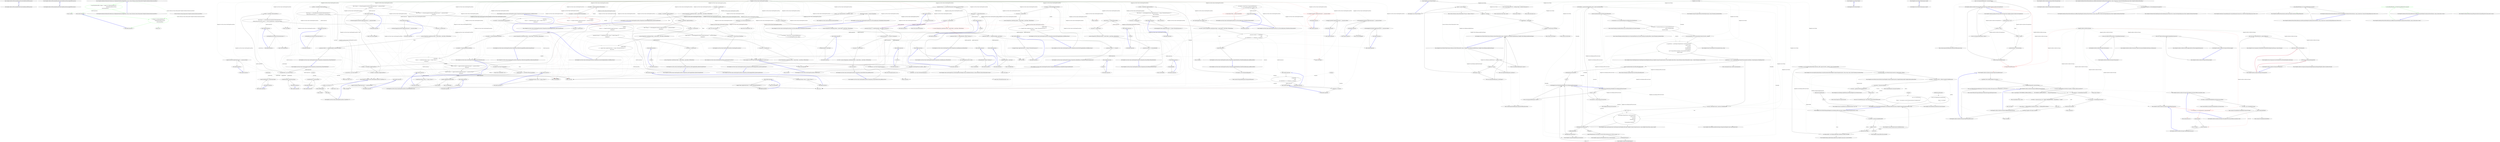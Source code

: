 digraph  {
m0_0 [cluster="Hangfire.SqlServer.IPersistentJobQueueProvider.GetJobQueue(IDbConnection)", file="BootstrapperConfigurationExceptions.cs", label="Entry Hangfire.SqlServer.IPersistentJobQueueProvider.GetJobQueue(IDbConnection)", span="22-22"];
m0_1 [cluster="Hangfire.SqlServer.IPersistentJobQueueProvider.GetJobQueue(IDbConnection)", file="BootstrapperConfigurationExceptions.cs", label="Exit Hangfire.SqlServer.IPersistentJobQueueProvider.GetJobQueue(IDbConnection)", span="22-22"];
m0_2 [cluster="Hangfire.SqlServer.IPersistentJobQueueProvider.GetJobQueueMonitoringApi(IDbConnection)", file="BootstrapperConfigurationExceptions.cs", label="Entry Hangfire.SqlServer.IPersistentJobQueueProvider.GetJobQueueMonitoringApi(IDbConnection)", span="23-23"];
m0_3 [cluster="Hangfire.SqlServer.IPersistentJobQueueProvider.GetJobQueueMonitoringApi(IDbConnection)", file="BootstrapperConfigurationExceptions.cs", label="Exit Hangfire.SqlServer.IPersistentJobQueueProvider.GetJobQueueMonitoringApi(IDbConnection)", span="23-23"];
m1_4 [cluster="lambda expression", file="DashboardOwinExtensions.cs", label="Entry lambda expression", span="28-30"];
m1_5 [cluster="lambda expression", color=green, community=0, file="DashboardOwinExtensions.cs", label="8: subApp.Use<DashboardMiddleware>(\r\n                GlobalDashboardRoutes.Routes,\r\n                authorizationFilters)", span="28-30"];
m1_6 [cluster="lambda expression", file="DashboardOwinExtensions.cs", label="Exit lambda expression", span="28-30"];
m1_7 [cluster="Unk.>", file="DashboardOwinExtensions.cs", label="Entry Unk.>", span=""];
m1_0 [cluster="HangFire.Dashboard.DashboardOwinExtensions.MapHangFireDashboard(IAppBuilder, string, System.Collections.Generic.IEnumerable<HangFire.Dashboard.IAuthorizationFilter>)", file="DashboardOwinExtensions.cs", label="Entry HangFire.Dashboard.DashboardOwinExtensions.MapHangFireDashboard(IAppBuilder, string, System.Collections.Generic.IEnumerable<HangFire.Dashboard.IAuthorizationFilter>)", span="23-23"];
m1_1 [cluster="HangFire.Dashboard.DashboardOwinExtensions.MapHangFireDashboard(IAppBuilder, string, System.Collections.Generic.IEnumerable<HangFire.Dashboard.IAuthorizationFilter>)", color=green, community=0, file="DashboardOwinExtensions.cs", label="9: app.Map(dashboardPath, subApp => subApp.Use<DashboardMiddleware>(\r\n                GlobalDashboardRoutes.Routes,\r\n                authorizationFilters))", span="28-30"];
m1_2 [cluster="HangFire.Dashboard.DashboardOwinExtensions.MapHangFireDashboard(IAppBuilder, string, System.Collections.Generic.IEnumerable<HangFire.Dashboard.IAuthorizationFilter>)", file="DashboardOwinExtensions.cs", label="Exit HangFire.Dashboard.DashboardOwinExtensions.MapHangFireDashboard(IAppBuilder, string, System.Collections.Generic.IEnumerable<HangFire.Dashboard.IAuthorizationFilter>)", span="23-23"];
m1_3 [cluster="Unk.Map", file="DashboardOwinExtensions.cs", label="Entry Unk.Map", span=""];
m1_8 [file="DashboardOwinExtensions.cs", label="System.Collections.Generic.IEnumerable<HangFire.Dashboard.IAuthorizationFilter>", span=""];
m2_108 [cluster="Hangfire.Core.Tests.States.StateChangeProcessFacts.ChangeState_DoesNotCallApplyHandlers_ForDifferentStates()", file="GlobalDashboardRoutes.cs", label="Entry Hangfire.Core.Tests.States.StateChangeProcessFacts.ChangeState_DoesNotCallApplyHandlers_ForDifferentStates()", span="138-138"];
m2_109 [cluster="Hangfire.Core.Tests.States.StateChangeProcessFacts.ChangeState_DoesNotCallApplyHandlers_ForDifferentStates()", file="GlobalDashboardRoutes.cs", label="var handler = CreateStateHandler(OldStateName)", span="141-141"];
m2_110 [cluster="Hangfire.Core.Tests.States.StateChangeProcessFacts.ChangeState_DoesNotCallApplyHandlers_ForDifferentStates()", file="GlobalDashboardRoutes.cs", label="var process = CreateProcess()", span="142-142"];
m2_112 [cluster="Hangfire.Core.Tests.States.StateChangeProcessFacts.ChangeState_DoesNotCallApplyHandlers_ForDifferentStates()", file="GlobalDashboardRoutes.cs", label="handler.Verify(\r\n                x => x.Apply(It.IsAny<ApplyStateContext>(), It.IsAny<IWriteOnlyTransaction>()),\r\n                Times.Never)", span="148-150"];
m2_111 [cluster="Hangfire.Core.Tests.States.StateChangeProcessFacts.ChangeState_DoesNotCallApplyHandlers_ForDifferentStates()", file="GlobalDashboardRoutes.cs", label="process.ChangeState(_stateMachine.Object, _context.Object, _state.Object, OldStateName)", span="145-145"];
m2_113 [cluster="Hangfire.Core.Tests.States.StateChangeProcessFacts.ChangeState_DoesNotCallApplyHandlers_ForDifferentStates()", file="GlobalDashboardRoutes.cs", label="Exit Hangfire.Core.Tests.States.StateChangeProcessFacts.ChangeState_DoesNotCallApplyHandlers_ForDifferentStates()", span="138-138"];
m2_256 [cluster="Mock<T>.cstr", file="GlobalDashboardRoutes.cs", label="Entry Mock<T>.cstr", span=""];
m2_0 [cluster="Hangfire.Core.Tests.States.StateChangeProcessFacts.StateChangeProcessFacts()", file="GlobalDashboardRoutes.cs", label="Entry Hangfire.Core.Tests.States.StateChangeProcessFacts.StateChangeProcessFacts()", span="24-24"];
m2_1 [cluster="Hangfire.Core.Tests.States.StateChangeProcessFacts.StateChangeProcessFacts()", file="GlobalDashboardRoutes.cs", label="var connection = new Mock<IStorageConnection>()", span="26-26"];
m2_2 [cluster="Hangfire.Core.Tests.States.StateChangeProcessFacts.StateChangeProcessFacts()", file="GlobalDashboardRoutes.cs", label="_transaction = new Mock<IWriteOnlyTransaction>()", span="27-27"];
m2_3 [cluster="Hangfire.Core.Tests.States.StateChangeProcessFacts.StateChangeProcessFacts()", file="GlobalDashboardRoutes.cs", label="connection.Setup(x => x.CreateWriteTransaction()).Returns(_transaction.Object)", span="28-28"];
m2_4 [cluster="Hangfire.Core.Tests.States.StateChangeProcessFacts.StateChangeProcessFacts()", file="GlobalDashboardRoutes.cs", label="_context = new StateContextMock { JobIdValue = JobId }", span="30-30"];
m2_5 [cluster="Hangfire.Core.Tests.States.StateChangeProcessFacts.StateChangeProcessFacts()", file="GlobalDashboardRoutes.cs", label="_stateMachine = new Mock<IStateMachine>()", span="31-31"];
m2_6 [cluster="Hangfire.Core.Tests.States.StateChangeProcessFacts.StateChangeProcessFacts()", file="GlobalDashboardRoutes.cs", label="_state = new Mock<IState>()", span="33-33"];
m2_7 [cluster="Hangfire.Core.Tests.States.StateChangeProcessFacts.StateChangeProcessFacts()", file="GlobalDashboardRoutes.cs", label="_state.Setup(x => x.Name).Returns(StateName)", span="34-34"];
m2_8 [cluster="Hangfire.Core.Tests.States.StateChangeProcessFacts.StateChangeProcessFacts()", file="GlobalDashboardRoutes.cs", label="Exit Hangfire.Core.Tests.States.StateChangeProcessFacts.StateChangeProcessFacts()", span="24-24"];
m2_15 [cluster="Mock<IState>.cstr", file="GlobalDashboardRoutes.cs", label="Entry Mock<IState>.cstr", span=""];
m2_10 [cluster="Mock<IWriteOnlyTransaction>.cstr", file="GlobalDashboardRoutes.cs", label="Entry Mock<IWriteOnlyTransaction>.cstr", span=""];
m2_104 [cluster="Unk.Apply", file="GlobalDashboardRoutes.cs", label="Entry Unk.Apply", span=""];
m2_33 [cluster="Hangfire.Core.Tests.States.StateChangeProcessFacts.Ctor_ThrowsAnException_WhenFiltersCollectionIsNull()", file="GlobalDashboardRoutes.cs", label="Entry Hangfire.Core.Tests.States.StateChangeProcessFacts.Ctor_ThrowsAnException_WhenFiltersCollectionIsNull()", span="47-47"];
m2_34 [cluster="Hangfire.Core.Tests.States.StateChangeProcessFacts.Ctor_ThrowsAnException_WhenFiltersCollectionIsNull()", file="GlobalDashboardRoutes.cs", label="var exception = Assert.Throws<ArgumentNullException>(\r\n                () => new StateChangeProcess(_handlers, null))", span="49-50"];
m2_35 [cluster="Hangfire.Core.Tests.States.StateChangeProcessFacts.Ctor_ThrowsAnException_WhenFiltersCollectionIsNull()", color=red, community=0, file="GlobalDashboardRoutes.cs", label="14: Assert.Equal(''filters'', exception.ParamName)", span="52-52"];
m2_36 [cluster="Hangfire.Core.Tests.States.StateChangeProcessFacts.Ctor_ThrowsAnException_WhenFiltersCollectionIsNull()", file="GlobalDashboardRoutes.cs", label="Exit Hangfire.Core.Tests.States.StateChangeProcessFacts.Ctor_ThrowsAnException_WhenFiltersCollectionIsNull()", span="47-47"];
m2_28 [cluster="Unk.Equal", file="GlobalDashboardRoutes.cs", label="Entry Unk.Equal", span=""];
m2_89 [cluster="Hangfire.Core.Tests.States.StateChangeProcessFacts.ChangeState_ShouldCallApplyHandlers_AfterSettingTheState()", file="GlobalDashboardRoutes.cs", label="Entry Hangfire.Core.Tests.States.StateChangeProcessFacts.ChangeState_ShouldCallApplyHandlers_AfterSettingTheState()", span="114-114"];
m2_90 [cluster="Hangfire.Core.Tests.States.StateChangeProcessFacts.ChangeState_ShouldCallApplyHandlers_AfterSettingTheState()", file="GlobalDashboardRoutes.cs", label="var handler1 = CreateStateHandler(StateName)", span="117-117"];
m2_91 [cluster="Hangfire.Core.Tests.States.StateChangeProcessFacts.ChangeState_ShouldCallApplyHandlers_AfterSettingTheState()", file="GlobalDashboardRoutes.cs", label="var handler2 = CreateStateHandler(StateName)", span="118-118"];
m2_93 [cluster="Hangfire.Core.Tests.States.StateChangeProcessFacts.ChangeState_ShouldCallApplyHandlers_AfterSettingTheState()", file="GlobalDashboardRoutes.cs", label="handler1.Setup(x => x.Apply(It.IsNotNull<ApplyStateContext>(), _transaction.Object))\r\n                .InSequence()", span="124-125"];
m2_92 [cluster="Hangfire.Core.Tests.States.StateChangeProcessFacts.ChangeState_ShouldCallApplyHandlers_AfterSettingTheState()", file="GlobalDashboardRoutes.cs", label="_transaction\r\n                .Setup(x => x.SetJobState(It.IsAny<string>(), It.IsAny<IState>()))\r\n                .InSequence()", span="120-122"];
m2_94 [cluster="Hangfire.Core.Tests.States.StateChangeProcessFacts.ChangeState_ShouldCallApplyHandlers_AfterSettingTheState()", file="GlobalDashboardRoutes.cs", label="handler2.Setup(x => x.Apply(It.IsNotNull<ApplyStateContext>(), _transaction.Object))\r\n                .InSequence()", span="126-127"];
m2_95 [cluster="Hangfire.Core.Tests.States.StateChangeProcessFacts.ChangeState_ShouldCallApplyHandlers_AfterSettingTheState()", file="GlobalDashboardRoutes.cs", label="var process = CreateProcess()", span="129-129"];
m2_96 [cluster="Hangfire.Core.Tests.States.StateChangeProcessFacts.ChangeState_ShouldCallApplyHandlers_AfterSettingTheState()", file="GlobalDashboardRoutes.cs", label="process.ChangeState(_stateMachine.Object, _context.Object, _state.Object, OldStateName)", span="132-132"];
m2_97 [cluster="Hangfire.Core.Tests.States.StateChangeProcessFacts.ChangeState_ShouldCallApplyHandlers_AfterSettingTheState()", file="GlobalDashboardRoutes.cs", label="Exit Hangfire.Core.Tests.States.StateChangeProcessFacts.ChangeState_ShouldCallApplyHandlers_AfterSettingTheState()", span="114-114"];
m2_197 [cluster="Hangfire.Core.Tests.States.StateChangeProcessFacts.ChangeState_AddsJobHistory_WhenAFilterChangesCandidateState()", file="GlobalDashboardRoutes.cs", label="Entry Hangfire.Core.Tests.States.StateChangeProcessFacts.ChangeState_AddsJobHistory_WhenAFilterChangesCandidateState()", span="238-238"];
m2_198 [cluster="Hangfire.Core.Tests.States.StateChangeProcessFacts.ChangeState_AddsJobHistory_WhenAFilterChangesCandidateState()", file="GlobalDashboardRoutes.cs", label="var newState = new Mock<IState>()", span="241-241"];
m2_199 [cluster="Hangfire.Core.Tests.States.StateChangeProcessFacts.ChangeState_AddsJobHistory_WhenAFilterChangesCandidateState()", file="GlobalDashboardRoutes.cs", label="var filter = CreateFilter<IElectStateFilter>()", span="242-242"];
m2_200 [cluster="Hangfire.Core.Tests.States.StateChangeProcessFacts.ChangeState_AddsJobHistory_WhenAFilterChangesCandidateState()", file="GlobalDashboardRoutes.cs", label="filter.Setup(x => x.OnStateElection(It.IsNotNull<ElectStateContext>()))\r\n                .Callback((ElectStateContext x) => x.CandidateState = newState.Object)", span="244-245"];
m2_201 [cluster="Hangfire.Core.Tests.States.StateChangeProcessFacts.ChangeState_AddsJobHistory_WhenAFilterChangesCandidateState()", file="GlobalDashboardRoutes.cs", label="var process = CreateProcess()", span="247-247"];
m2_202 [cluster="Hangfire.Core.Tests.States.StateChangeProcessFacts.ChangeState_AddsJobHistory_WhenAFilterChangesCandidateState()", file="GlobalDashboardRoutes.cs", label="process.ChangeState(_stateMachine.Object, _context.Object, _state.Object, OldStateName)", span="250-250"];
m2_203 [cluster="Hangfire.Core.Tests.States.StateChangeProcessFacts.ChangeState_AddsJobHistory_WhenAFilterChangesCandidateState()", file="GlobalDashboardRoutes.cs", label="_transaction.Verify(x => x.AddJobState(JobId, _state.Object))", span="253-253"];
m2_204 [cluster="Hangfire.Core.Tests.States.StateChangeProcessFacts.ChangeState_AddsJobHistory_WhenAFilterChangesCandidateState()", file="GlobalDashboardRoutes.cs", label="_transaction.Verify(x => x.Commit())", span="254-254"];
m2_205 [cluster="Hangfire.Core.Tests.States.StateChangeProcessFacts.ChangeState_AddsJobHistory_WhenAFilterChangesCandidateState()", file="GlobalDashboardRoutes.cs", label="Exit Hangfire.Core.Tests.States.StateChangeProcessFacts.ChangeState_AddsJobHistory_WhenAFilterChangesCandidateState()", span="238-238"];
m2_23 [cluster="Hangfire.Core.Tests.States.StateChangeProcessFacts.Ctor_ThrowsAnException_WhenHandlersCollectionIsNull()", file="GlobalDashboardRoutes.cs", label="Entry Hangfire.Core.Tests.States.StateChangeProcessFacts.Ctor_ThrowsAnException_WhenHandlersCollectionIsNull()", span="38-38"];
m2_24 [cluster="Hangfire.Core.Tests.States.StateChangeProcessFacts.Ctor_ThrowsAnException_WhenHandlersCollectionIsNull()", file="GlobalDashboardRoutes.cs", label="var exception = Assert.Throws<ArgumentNullException>(\r\n                () => new StateChangeProcess(null, _filters))", span="40-41"];
m2_25 [cluster="Hangfire.Core.Tests.States.StateChangeProcessFacts.Ctor_ThrowsAnException_WhenHandlersCollectionIsNull()", file="GlobalDashboardRoutes.cs", label="Assert.Equal(''handlers'', exception.ParamName)", span="43-43"];
m2_26 [cluster="Hangfire.Core.Tests.States.StateChangeProcessFacts.Ctor_ThrowsAnException_WhenHandlersCollectionIsNull()", file="GlobalDashboardRoutes.cs", label="Exit Hangfire.Core.Tests.States.StateChangeProcessFacts.Ctor_ThrowsAnException_WhenHandlersCollectionIsNull()", span="38-38"];
m2_68 [cluster="Hangfire.Core.Tests.States.StateChangeProcessFacts.CreateStateHandler(string)", file="GlobalDashboardRoutes.cs", label="Entry Hangfire.Core.Tests.States.StateChangeProcessFacts.CreateStateHandler(string)", span="285-285"];
m2_242 [cluster="Hangfire.Core.Tests.States.StateChangeProcessFacts.CreateStateHandler(string)", file="GlobalDashboardRoutes.cs", label="var handler = new Mock<IStateHandler>()", span="287-287"];
m2_243 [cluster="Hangfire.Core.Tests.States.StateChangeProcessFacts.CreateStateHandler(string)", file="GlobalDashboardRoutes.cs", label="handler.Setup(x => x.StateName).Returns(stateName)", span="288-288"];
m2_244 [cluster="Hangfire.Core.Tests.States.StateChangeProcessFacts.CreateStateHandler(string)", file="GlobalDashboardRoutes.cs", label="_handlers.AddHandler(handler.Object)", span="290-290"];
m2_245 [cluster="Hangfire.Core.Tests.States.StateChangeProcessFacts.CreateStateHandler(string)", file="GlobalDashboardRoutes.cs", label="return handler;", span="291-291"];
m2_246 [cluster="Hangfire.Core.Tests.States.StateChangeProcessFacts.CreateStateHandler(string)", file="GlobalDashboardRoutes.cs", label="Exit Hangfire.Core.Tests.States.StateChangeProcessFacts.CreateStateHandler(string)", span="285-285"];
m2_54 [cluster="Unk.SetJobState", file="GlobalDashboardRoutes.cs", label="Entry Unk.SetJobState", span=""];
m2_152 [cluster="Hangfire.Core.Tests.States.StateChangeProcessFacts.CreateFilter<T>()", file="GlobalDashboardRoutes.cs", label="Entry Hangfire.Core.Tests.States.StateChangeProcessFacts.CreateFilter<T>()", span="294-294"];
m2_252 [cluster="Hangfire.Core.Tests.States.StateChangeProcessFacts.CreateFilter<T>()", file="GlobalDashboardRoutes.cs", label="var filter = new Mock<T>()", span="296-296"];
m2_253 [cluster="Hangfire.Core.Tests.States.StateChangeProcessFacts.CreateFilter<T>()", file="GlobalDashboardRoutes.cs", label="_filters.Add(filter.Object)", span="297-297"];
m2_254 [cluster="Hangfire.Core.Tests.States.StateChangeProcessFacts.CreateFilter<T>()", file="GlobalDashboardRoutes.cs", label="return filter;", span="299-299"];
m2_255 [cluster="Hangfire.Core.Tests.States.StateChangeProcessFacts.CreateFilter<T>()", file="GlobalDashboardRoutes.cs", label="Exit Hangfire.Core.Tests.States.StateChangeProcessFacts.CreateFilter<T>()", span="294-294"];
m2_129 [cluster="Unk.ExpireJob", file="GlobalDashboardRoutes.cs", label="Entry Unk.ExpireJob", span=""];
m2_156 [cluster="Unk.OnStateUnapplied", file="GlobalDashboardRoutes.cs", label="Entry Unk.OnStateUnapplied", span=""];
m2_27 [cluster="Unk.>", file="GlobalDashboardRoutes.cs", label="Entry Unk.>", span=""];
m2_230 [cluster="Unk.False", file="GlobalDashboardRoutes.cs", label="Entry Unk.False", span=""];
m2_190 [cluster="Unk.OnStateElection", file="GlobalDashboardRoutes.cs", label="Entry Unk.OnStateElection", span=""];
m2_48 [cluster="Hangfire.Core.Tests.States.StateChangeProcessFacts.CreateProcess()", file="GlobalDashboardRoutes.cs", label="Entry Hangfire.Core.Tests.States.StateChangeProcessFacts.CreateProcess()", span="280-280"];
m2_240 [cluster="Hangfire.Core.Tests.States.StateChangeProcessFacts.CreateProcess()", file="GlobalDashboardRoutes.cs", label="return new StateChangeProcess(_handlers, _filters);", span="282-282"];
m2_241 [cluster="Hangfire.Core.Tests.States.StateChangeProcessFacts.CreateProcess()", file="GlobalDashboardRoutes.cs", label="Exit Hangfire.Core.Tests.States.StateChangeProcessFacts.CreateProcess()", span="280-280"];
m2_174 [cluster="Unk.OnStateApplied", file="GlobalDashboardRoutes.cs", label="Entry Unk.OnStateApplied", span=""];
m2_49 [cluster="Unk.ChangeState", file="GlobalDashboardRoutes.cs", label="Entry Unk.ChangeState", span=""];
m2_117 [cluster="Hangfire.Core.Tests.States.StateChangeProcessFacts.ChangeState_SetsJobExpiration_IfStateIsFinal()", file="GlobalDashboardRoutes.cs", label="Entry Hangfire.Core.Tests.States.StateChangeProcessFacts.ChangeState_SetsJobExpiration_IfStateIsFinal()", span="154-154"];
m2_118 [cluster="Hangfire.Core.Tests.States.StateChangeProcessFacts.ChangeState_SetsJobExpiration_IfStateIsFinal()", file="GlobalDashboardRoutes.cs", label="_state.Setup(x => x.IsFinal).Returns(true)", span="156-156"];
m2_119 [cluster="Hangfire.Core.Tests.States.StateChangeProcessFacts.ChangeState_SetsJobExpiration_IfStateIsFinal()", file="GlobalDashboardRoutes.cs", label="var process = CreateProcess()", span="157-157"];
m2_120 [cluster="Hangfire.Core.Tests.States.StateChangeProcessFacts.ChangeState_SetsJobExpiration_IfStateIsFinal()", color=red, community=0, file="GlobalDashboardRoutes.cs", label="11: process.ChangeState(_stateMachine.Object, _context.Object, _state.Object, OldStateName)", span="159-159"];
m2_121 [cluster="Hangfire.Core.Tests.States.StateChangeProcessFacts.ChangeState_SetsJobExpiration_IfStateIsFinal()", file="GlobalDashboardRoutes.cs", label="_transaction.Verify(x => x.ExpireJob(JobId, It.IsAny<TimeSpan>()))", span="161-161"];
m2_122 [cluster="Hangfire.Core.Tests.States.StateChangeProcessFacts.ChangeState_SetsJobExpiration_IfStateIsFinal()", file="GlobalDashboardRoutes.cs", label="Exit Hangfire.Core.Tests.States.StateChangeProcessFacts.ChangeState_SetsJobExpiration_IfStateIsFinal()", span="154-154"];
m2_228 [cluster="System.NotSupportedException.NotSupportedException()", file="GlobalDashboardRoutes.cs", label="Entry System.NotSupportedException.NotSupportedException()", span="0-0"];
m2_215 [cluster="Unk.AddJobState", file="GlobalDashboardRoutes.cs", label="Entry Unk.AddJobState", span=""];
m2_47 [cluster="Unk.InSequence", file="GlobalDashboardRoutes.cs", label="Entry Unk.InSequence", span=""];
m2_257 [cluster="Unk.Add", file="GlobalDashboardRoutes.cs", label="Entry Unk.Add", span=""];
m2_11 [cluster="Unk.Setup", file="GlobalDashboardRoutes.cs", label="Entry Unk.Setup", span=""];
m2_178 [cluster="Hangfire.Core.Tests.States.StateChangeProcessFacts.ChangeState_SetsAnotherState_WhenItWasElected()", file="GlobalDashboardRoutes.cs", label="Entry Hangfire.Core.Tests.States.StateChangeProcessFacts.ChangeState_SetsAnotherState_WhenItWasElected()", span="219-219"];
m2_179 [cluster="Hangfire.Core.Tests.States.StateChangeProcessFacts.ChangeState_SetsAnotherState_WhenItWasElected()", file="GlobalDashboardRoutes.cs", label="var anotherState = new Mock<IState>()", span="222-222"];
m2_180 [cluster="Hangfire.Core.Tests.States.StateChangeProcessFacts.ChangeState_SetsAnotherState_WhenItWasElected()", file="GlobalDashboardRoutes.cs", label="var filter = CreateFilter<IElectStateFilter>()", span="223-223"];
m2_181 [cluster="Hangfire.Core.Tests.States.StateChangeProcessFacts.ChangeState_SetsAnotherState_WhenItWasElected()", file="GlobalDashboardRoutes.cs", label="filter.Setup(x => x.OnStateElection(It.IsNotNull<ElectStateContext>()))\r\n                .Callback((ElectStateContext context) => context.CandidateState = anotherState.Object)", span="225-226"];
m2_184 [cluster="Hangfire.Core.Tests.States.StateChangeProcessFacts.ChangeState_SetsAnotherState_WhenItWasElected()", file="GlobalDashboardRoutes.cs", label="_transaction.Verify(x => x.SetJobState(JobId, anotherState.Object))", span="234-234"];
m2_182 [cluster="Hangfire.Core.Tests.States.StateChangeProcessFacts.ChangeState_SetsAnotherState_WhenItWasElected()", file="GlobalDashboardRoutes.cs", label="var process = CreateProcess()", span="228-228"];
m2_183 [cluster="Hangfire.Core.Tests.States.StateChangeProcessFacts.ChangeState_SetsAnotherState_WhenItWasElected()", file="GlobalDashboardRoutes.cs", label="process.ChangeState(_stateMachine.Object, _context.Object, _state.Object, OldStateName)", span="231-231"];
m2_185 [cluster="Hangfire.Core.Tests.States.StateChangeProcessFacts.ChangeState_SetsAnotherState_WhenItWasElected()", file="GlobalDashboardRoutes.cs", label="Exit Hangfire.Core.Tests.States.StateChangeProcessFacts.ChangeState_SetsAnotherState_WhenItWasElected()", span="219-219"];
m2_229 [cluster="Unk.Throws", file="GlobalDashboardRoutes.cs", label="Entry Unk.Throws", span=""];
m2_72 [cluster="Unk.Unapply", file="GlobalDashboardRoutes.cs", label="Entry Unk.Unapply", span=""];
m2_248 [cluster="Unk.AddHandler", file="GlobalDashboardRoutes.cs", label="Entry Unk.AddHandler", span=""];
m2_143 [cluster="Hangfire.Core.Tests.States.StateChangeProcessFacts.ChangeState_CallsStateUnappliedFilters_BeforeSettingTheState()", file="GlobalDashboardRoutes.cs", label="Entry Hangfire.Core.Tests.States.StateChangeProcessFacts.ChangeState_CallsStateUnappliedFilters_BeforeSettingTheState()", span="176-176"];
m2_144 [cluster="Hangfire.Core.Tests.States.StateChangeProcessFacts.ChangeState_CallsStateUnappliedFilters_BeforeSettingTheState()", file="GlobalDashboardRoutes.cs", label="var filter1 = CreateFilter<IApplyStateFilter>()", span="179-179"];
m2_145 [cluster="Hangfire.Core.Tests.States.StateChangeProcessFacts.ChangeState_CallsStateUnappliedFilters_BeforeSettingTheState()", file="GlobalDashboardRoutes.cs", label="var filter2 = CreateFilter<IApplyStateFilter>()", span="180-180"];
m2_146 [cluster="Hangfire.Core.Tests.States.StateChangeProcessFacts.ChangeState_CallsStateUnappliedFilters_BeforeSettingTheState()", file="GlobalDashboardRoutes.cs", label="filter1.Setup(x => x.OnStateUnapplied(It.IsNotNull<ApplyStateContext>(), _transaction.Object))\r\n                .InSequence()", span="182-183"];
m2_147 [cluster="Hangfire.Core.Tests.States.StateChangeProcessFacts.ChangeState_CallsStateUnappliedFilters_BeforeSettingTheState()", file="GlobalDashboardRoutes.cs", label="filter2.Setup(x => x.OnStateUnapplied(It.IsNotNull<ApplyStateContext>(), _transaction.Object))\r\n                .InSequence()", span="184-185"];
m2_148 [cluster="Hangfire.Core.Tests.States.StateChangeProcessFacts.ChangeState_CallsStateUnappliedFilters_BeforeSettingTheState()", file="GlobalDashboardRoutes.cs", label="_transaction\r\n                .Setup(x => x.SetJobState(It.IsAny<string>(), It.IsAny<IState>()))\r\n                .InSequence()", span="186-188"];
m2_149 [cluster="Hangfire.Core.Tests.States.StateChangeProcessFacts.ChangeState_CallsStateUnappliedFilters_BeforeSettingTheState()", file="GlobalDashboardRoutes.cs", label="var process = CreateProcess()", span="190-190"];
m2_150 [cluster="Hangfire.Core.Tests.States.StateChangeProcessFacts.ChangeState_CallsStateUnappliedFilters_BeforeSettingTheState()", file="GlobalDashboardRoutes.cs", label="process.ChangeState(_stateMachine.Object, _context.Object, _state.Object, OldStateName)", span="193-193"];
m2_151 [cluster="Hangfire.Core.Tests.States.StateChangeProcessFacts.ChangeState_CallsStateUnappliedFilters_BeforeSettingTheState()", file="GlobalDashboardRoutes.cs", label="Exit Hangfire.Core.Tests.States.StateChangeProcessFacts.ChangeState_CallsStateUnappliedFilters_BeforeSettingTheState()", span="176-176"];
m2_249 [cluster="lambda expression", file="GlobalDashboardRoutes.cs", label="Entry lambda expression", span="288-288"];
m2_16 [cluster="lambda expression", file="GlobalDashboardRoutes.cs", label="Entry lambda expression", span="28-28"];
m2_20 [cluster="lambda expression", file="GlobalDashboardRoutes.cs", label="Entry lambda expression", span="34-34"];
m2_17 [cluster="lambda expression", file="GlobalDashboardRoutes.cs", label="x.CreateWriteTransaction()", span="28-28"];
m2_18 [cluster="lambda expression", file="GlobalDashboardRoutes.cs", label="Exit lambda expression", span="28-28"];
m2_21 [cluster="lambda expression", file="GlobalDashboardRoutes.cs", label="x.Name", span="34-34"];
m2_22 [cluster="lambda expression", file="GlobalDashboardRoutes.cs", label="Exit lambda expression", span="34-34"];
m2_29 [cluster="lambda expression", file="GlobalDashboardRoutes.cs", label="Entry lambda expression", span="41-41"];
m2_30 [cluster="lambda expression", file="GlobalDashboardRoutes.cs", label="new StateChangeProcess(null, _filters)", span="41-41"];
m2_31 [cluster="lambda expression", file="GlobalDashboardRoutes.cs", label="Exit lambda expression", span="41-41"];
m2_37 [cluster="lambda expression", file="GlobalDashboardRoutes.cs", label="Entry lambda expression", span="50-50"];
m2_38 [cluster="lambda expression", file="GlobalDashboardRoutes.cs", label="new StateChangeProcess(_handlers, null)", span="50-50"];
m2_39 [cluster="lambda expression", file="GlobalDashboardRoutes.cs", label="Exit lambda expression", span="50-50"];
m2_51 [cluster="lambda expression", file="GlobalDashboardRoutes.cs", label="Entry lambda expression", span="59-59"];
m2_55 [cluster="lambda expression", file="GlobalDashboardRoutes.cs", label="Entry lambda expression", span="60-60"];
m2_52 [cluster="lambda expression", file="GlobalDashboardRoutes.cs", label="x.SetJobState(JobId, _state.Object)", span="59-59"];
m2_53 [cluster="lambda expression", file="GlobalDashboardRoutes.cs", label="Exit lambda expression", span="59-59"];
m2_56 [cluster="lambda expression", file="GlobalDashboardRoutes.cs", label="x.Commit()", span="60-60"];
m2_57 [cluster="lambda expression", file="GlobalDashboardRoutes.cs", label="Exit lambda expression", span="60-60"];
m2_69 [cluster="lambda expression", file="GlobalDashboardRoutes.cs", label="Entry lambda expression", span="79-79"];
m2_73 [cluster="lambda expression", file="GlobalDashboardRoutes.cs", label="Entry lambda expression", span="83-83"];
m2_76 [cluster="lambda expression", file="GlobalDashboardRoutes.cs", label="Entry lambda expression", span="86-86"];
m2_70 [cluster="lambda expression", color=red, community=0, file="GlobalDashboardRoutes.cs", label="6: x.Unapply(It.IsNotNull<ApplyStateContext>(), _transaction.Object)", span="79-79"];
m2_71 [cluster="lambda expression", file="GlobalDashboardRoutes.cs", label="Exit lambda expression", span="79-79"];
m2_74 [cluster="lambda expression", file="GlobalDashboardRoutes.cs", label="x.Unapply(It.IsNotNull<ApplyStateContext>(), _transaction.Object)", span="83-83"];
m2_75 [cluster="lambda expression", file="GlobalDashboardRoutes.cs", label="Exit lambda expression", span="83-83"];
m2_77 [cluster="lambda expression", file="GlobalDashboardRoutes.cs", label="x.SetJobState(It.IsAny<string>(), It.IsAny<IState>())", span="86-86"];
m2_78 [cluster="lambda expression", file="GlobalDashboardRoutes.cs", label="Exit lambda expression", span="86-86"];
m2_86 [cluster="lambda expression", file="GlobalDashboardRoutes.cs", label="Entry lambda expression", span="109-109"];
m2_87 [cluster="lambda expression", file="GlobalDashboardRoutes.cs", label="x.Unapply(It.IsAny<ApplyStateContext>(), It.IsAny<IWriteOnlyTransaction>())", span="109-109"];
m2_88 [cluster="lambda expression", file="GlobalDashboardRoutes.cs", label="Exit lambda expression", span="109-109"];
m2_98 [cluster="lambda expression", file="GlobalDashboardRoutes.cs", label="Entry lambda expression", span="121-121"];
m2_101 [cluster="lambda expression", file="GlobalDashboardRoutes.cs", label="Entry lambda expression", span="124-124"];
m2_105 [cluster="lambda expression", file="GlobalDashboardRoutes.cs", label="Entry lambda expression", span="126-126"];
m2_99 [cluster="lambda expression", file="GlobalDashboardRoutes.cs", label="x.SetJobState(It.IsAny<string>(), It.IsAny<IState>())", span="121-121"];
m2_100 [cluster="lambda expression", file="GlobalDashboardRoutes.cs", label="Exit lambda expression", span="121-121"];
m2_102 [cluster="lambda expression", file="GlobalDashboardRoutes.cs", label="x.Apply(It.IsNotNull<ApplyStateContext>(), _transaction.Object)", span="124-124"];
m2_103 [cluster="lambda expression", file="GlobalDashboardRoutes.cs", label="Exit lambda expression", span="124-124"];
m2_106 [cluster="lambda expression", file="GlobalDashboardRoutes.cs", label="x.Apply(It.IsNotNull<ApplyStateContext>(), _transaction.Object)", span="126-126"];
m2_107 [cluster="lambda expression", file="GlobalDashboardRoutes.cs", label="Exit lambda expression", span="126-126"];
m2_114 [cluster="lambda expression", file="GlobalDashboardRoutes.cs", label="Entry lambda expression", span="149-149"];
m2_115 [cluster="lambda expression", file="GlobalDashboardRoutes.cs", label="x.Apply(It.IsAny<ApplyStateContext>(), It.IsAny<IWriteOnlyTransaction>())", span="149-149"];
m2_116 [cluster="lambda expression", file="GlobalDashboardRoutes.cs", label="Exit lambda expression", span="149-149"];
m2_123 [cluster="lambda expression", file="GlobalDashboardRoutes.cs", label="Entry lambda expression", span="156-156"];
m2_126 [cluster="lambda expression", file="GlobalDashboardRoutes.cs", label="Entry lambda expression", span="161-161"];
m2_124 [cluster="lambda expression", file="GlobalDashboardRoutes.cs", label="x.IsFinal", span="156-156"];
m2_125 [cluster="lambda expression", file="GlobalDashboardRoutes.cs", label="Exit lambda expression", span="156-156"];
m2_127 [cluster="lambda expression", file="GlobalDashboardRoutes.cs", label="x.ExpireJob(JobId, It.IsAny<TimeSpan>())", span="161-161"];
m2_128 [cluster="lambda expression", file="GlobalDashboardRoutes.cs", label="Exit lambda expression", span="161-161"];
m2_136 [cluster="lambda expression", file="GlobalDashboardRoutes.cs", label="Entry lambda expression", span="167-167"];
m2_139 [cluster="lambda expression", file="GlobalDashboardRoutes.cs", label="Entry lambda expression", span="172-172"];
m2_137 [cluster="lambda expression", file="GlobalDashboardRoutes.cs", label="x.IsFinal", span="167-167"];
m2_138 [cluster="lambda expression", file="GlobalDashboardRoutes.cs", label="Exit lambda expression", span="167-167"];
m2_140 [cluster="lambda expression", file="GlobalDashboardRoutes.cs", label="x.PersistJob(JobId)", span="172-172"];
m2_141 [cluster="lambda expression", file="GlobalDashboardRoutes.cs", label="Exit lambda expression", span="172-172"];
m2_153 [cluster="lambda expression", file="GlobalDashboardRoutes.cs", label="Entry lambda expression", span="182-182"];
m2_157 [cluster="lambda expression", file="GlobalDashboardRoutes.cs", label="Entry lambda expression", span="184-184"];
m2_160 [cluster="lambda expression", file="GlobalDashboardRoutes.cs", label="Entry lambda expression", span="187-187"];
m2_154 [cluster="lambda expression", file="GlobalDashboardRoutes.cs", label="x.OnStateUnapplied(It.IsNotNull<ApplyStateContext>(), _transaction.Object)", span="182-182"];
m2_155 [cluster="lambda expression", file="GlobalDashboardRoutes.cs", label="Exit lambda expression", span="182-182"];
m2_158 [cluster="lambda expression", file="GlobalDashboardRoutes.cs", label="x.OnStateUnapplied(It.IsNotNull<ApplyStateContext>(), _transaction.Object)", span="184-184"];
m2_159 [cluster="lambda expression", file="GlobalDashboardRoutes.cs", label="Exit lambda expression", span="184-184"];
m2_161 [cluster="lambda expression", file="GlobalDashboardRoutes.cs", label="x.SetJobState(It.IsAny<string>(), It.IsAny<IState>())", span="187-187"];
m2_162 [cluster="lambda expression", file="GlobalDashboardRoutes.cs", label="Exit lambda expression", span="187-187"];
m2_171 [cluster="lambda expression", file="GlobalDashboardRoutes.cs", label="Entry lambda expression", span="205-205"];
m2_175 [cluster="lambda expression", file="GlobalDashboardRoutes.cs", label="Entry lambda expression", span="207-207"];
m2_172 [cluster="lambda expression", file="GlobalDashboardRoutes.cs", label="x.OnStateApplied(It.IsNotNull<ApplyStateContext>(), _transaction.Object)", span="205-205"];
m2_173 [cluster="lambda expression", file="GlobalDashboardRoutes.cs", label="Exit lambda expression", span="205-205"];
m2_176 [cluster="lambda expression", file="GlobalDashboardRoutes.cs", label="x.OnStateApplied(It.IsNotNull<ApplyStateContext>(), _transaction.Object)", span="207-207"];
m2_177 [cluster="lambda expression", file="GlobalDashboardRoutes.cs", label="Exit lambda expression", span="207-207"];
m2_192 [cluster="lambda expression", file="GlobalDashboardRoutes.cs", label="context.CandidateState = anotherState.Object", span="226-226"];
m2_195 [cluster="lambda expression", file="GlobalDashboardRoutes.cs", label="x.SetJobState(JobId, anotherState.Object)", span="234-234"];
m2_187 [cluster="lambda expression", file="GlobalDashboardRoutes.cs", label="Entry lambda expression", span="225-225"];
m2_191 [cluster="lambda expression", file="GlobalDashboardRoutes.cs", label="Entry lambda expression", span="226-226"];
m2_194 [cluster="lambda expression", file="GlobalDashboardRoutes.cs", label="Entry lambda expression", span="234-234"];
m2_188 [cluster="lambda expression", file="GlobalDashboardRoutes.cs", label="x.OnStateElection(It.IsNotNull<ElectStateContext>())", span="225-225"];
m2_189 [cluster="lambda expression", file="GlobalDashboardRoutes.cs", label="Exit lambda expression", span="225-225"];
m2_193 [cluster="lambda expression", file="GlobalDashboardRoutes.cs", label="Exit lambda expression", span="226-226"];
m2_196 [cluster="lambda expression", file="GlobalDashboardRoutes.cs", label="Exit lambda expression", span="234-234"];
m2_210 [cluster="lambda expression", file="GlobalDashboardRoutes.cs", label="x.CandidateState = newState.Object", span="245-245"];
m2_206 [cluster="lambda expression", file="GlobalDashboardRoutes.cs", label="Entry lambda expression", span="244-244"];
m2_209 [cluster="lambda expression", file="GlobalDashboardRoutes.cs", label="Entry lambda expression", span="245-245"];
m2_212 [cluster="lambda expression", file="GlobalDashboardRoutes.cs", label="Entry lambda expression", span="253-253"];
m2_216 [cluster="lambda expression", file="GlobalDashboardRoutes.cs", label="Entry lambda expression", span="254-254"];
m2_207 [cluster="lambda expression", file="GlobalDashboardRoutes.cs", label="x.OnStateElection(It.IsNotNull<ElectStateContext>())", span="244-244"];
m2_208 [cluster="lambda expression", file="GlobalDashboardRoutes.cs", label="Exit lambda expression", span="244-244"];
m2_211 [cluster="lambda expression", file="GlobalDashboardRoutes.cs", label="Exit lambda expression", span="245-245"];
m2_213 [cluster="lambda expression", file="GlobalDashboardRoutes.cs", label="x.AddJobState(JobId, _state.Object)", span="253-253"];
m2_214 [cluster="lambda expression", file="GlobalDashboardRoutes.cs", label="Exit lambda expression", span="253-253"];
m2_217 [cluster="lambda expression", file="GlobalDashboardRoutes.cs", label="x.Commit()", span="254-254"];
m2_218 [cluster="lambda expression", file="GlobalDashboardRoutes.cs", label="Exit lambda expression", span="254-254"];
m2_235 [cluster="lambda expression", file="GlobalDashboardRoutes.cs", label="x.SetJobState(\r\n                JobId, \r\n                It.Is<FailedState>(s => s.Exception == exception))", span="273-275"];
m2_238 [cluster="lambda expression", file="GlobalDashboardRoutes.cs", label="s.Exception == exception", span="275-275"];
m2_231 [cluster="lambda expression", file="GlobalDashboardRoutes.cs", label="Entry lambda expression", span="264-264"];
m2_234 [cluster="lambda expression", file="GlobalDashboardRoutes.cs", label="Entry lambda expression", span="273-275"];
m2_232 [cluster="lambda expression", file="GlobalDashboardRoutes.cs", label="x.OnStateApplied(It.IsAny<ApplyStateContext>(), It.IsAny<IWriteOnlyTransaction>())", span="264-264"];
m2_233 [cluster="lambda expression", file="GlobalDashboardRoutes.cs", label="Exit lambda expression", span="264-264"];
m2_236 [cluster="lambda expression", file="GlobalDashboardRoutes.cs", label="Exit lambda expression", span="273-275"];
m2_237 [cluster="lambda expression", file="GlobalDashboardRoutes.cs", label="Entry lambda expression", span="275-275"];
m2_239 [cluster="lambda expression", file="GlobalDashboardRoutes.cs", label="Exit lambda expression", span="275-275"];
m2_250 [cluster="lambda expression", file="GlobalDashboardRoutes.cs", label="x.StateName", span="288-288"];
m2_251 [cluster="lambda expression", file="GlobalDashboardRoutes.cs", label="Exit lambda expression", span="288-288"];
m2_219 [cluster="Hangfire.Core.Tests.States.StateChangeProcessFacts.ChangeState_AppliesFailedState_WhenThereIsAnException_AndReturnsFalse()", file="GlobalDashboardRoutes.cs", label="Entry Hangfire.Core.Tests.States.StateChangeProcessFacts.ChangeState_AppliesFailedState_WhenThereIsAnException_AndReturnsFalse()", span="258-258"];
m2_220 [cluster="Hangfire.Core.Tests.States.StateChangeProcessFacts.ChangeState_AppliesFailedState_WhenThereIsAnException_AndReturnsFalse()", file="GlobalDashboardRoutes.cs", label="var exception = new NotSupportedException()", span="261-261"];
m2_221 [cluster="Hangfire.Core.Tests.States.StateChangeProcessFacts.ChangeState_AppliesFailedState_WhenThereIsAnException_AndReturnsFalse()", file="GlobalDashboardRoutes.cs", label="var filter = CreateFilter<IApplyStateFilter>()", span="262-262"];
m2_222 [cluster="Hangfire.Core.Tests.States.StateChangeProcessFacts.ChangeState_AppliesFailedState_WhenThereIsAnException_AndReturnsFalse()", file="GlobalDashboardRoutes.cs", label="filter.Setup(x => x.OnStateApplied(It.IsAny<ApplyStateContext>(), It.IsAny<IWriteOnlyTransaction>()))\r\n                .Throws(exception)", span="264-265"];
m2_225 [cluster="Hangfire.Core.Tests.States.StateChangeProcessFacts.ChangeState_AppliesFailedState_WhenThereIsAnException_AndReturnsFalse()", file="GlobalDashboardRoutes.cs", label="_transaction.Verify(x => x.SetJobState(\r\n                JobId, \r\n                It.Is<FailedState>(s => s.Exception == exception)))", span="273-275"];
m2_223 [cluster="Hangfire.Core.Tests.States.StateChangeProcessFacts.ChangeState_AppliesFailedState_WhenThereIsAnException_AndReturnsFalse()", file="GlobalDashboardRoutes.cs", label="var process = CreateProcess()", span="267-267"];
m2_224 [cluster="Hangfire.Core.Tests.States.StateChangeProcessFacts.ChangeState_AppliesFailedState_WhenThereIsAnException_AndReturnsFalse()", file="GlobalDashboardRoutes.cs", label="var result = process.ChangeState(_stateMachine.Object, _context.Object, _state.Object, OldStateName)", span="270-270"];
m2_226 [cluster="Hangfire.Core.Tests.States.StateChangeProcessFacts.ChangeState_AppliesFailedState_WhenThereIsAnException_AndReturnsFalse()", file="GlobalDashboardRoutes.cs", label="Assert.False(result)", span="277-277"];
m2_227 [cluster="Hangfire.Core.Tests.States.StateChangeProcessFacts.ChangeState_AppliesFailedState_WhenThereIsAnException_AndReturnsFalse()", file="GlobalDashboardRoutes.cs", label="Exit Hangfire.Core.Tests.States.StateChangeProcessFacts.ChangeState_AppliesFailedState_WhenThereIsAnException_AndReturnsFalse()", span="258-258"];
m2_85 [cluster="Unk.Verify", file="GlobalDashboardRoutes.cs", label="Entry Unk.Verify", span=""];
m2_163 [cluster="Hangfire.Core.Tests.States.StateChangeProcessFacts.ChangeState_CallsStateAppliedFilters_AfterSettingTheState()", file="GlobalDashboardRoutes.cs", label="Entry Hangfire.Core.Tests.States.StateChangeProcessFacts.ChangeState_CallsStateAppliedFilters_AfterSettingTheState()", span="199-199"];
m2_164 [cluster="Hangfire.Core.Tests.States.StateChangeProcessFacts.ChangeState_CallsStateAppliedFilters_AfterSettingTheState()", file="GlobalDashboardRoutes.cs", label="var filter1 = CreateFilter<IApplyStateFilter>()", span="202-202"];
m2_165 [cluster="Hangfire.Core.Tests.States.StateChangeProcessFacts.ChangeState_CallsStateAppliedFilters_AfterSettingTheState()", file="GlobalDashboardRoutes.cs", label="var filter2 = CreateFilter<IApplyStateFilter>()", span="203-203"];
m2_166 [cluster="Hangfire.Core.Tests.States.StateChangeProcessFacts.ChangeState_CallsStateAppliedFilters_AfterSettingTheState()", file="GlobalDashboardRoutes.cs", label="filter1.Setup(x => x.OnStateApplied(It.IsNotNull<ApplyStateContext>(), _transaction.Object))\r\n                .InSequence()", span="205-206"];
m2_167 [cluster="Hangfire.Core.Tests.States.StateChangeProcessFacts.ChangeState_CallsStateAppliedFilters_AfterSettingTheState()", file="GlobalDashboardRoutes.cs", label="filter2.Setup(x => x.OnStateApplied(It.IsNotNull<ApplyStateContext>(), _transaction.Object))\r\n                .InSequence()", span="207-208"];
m2_168 [cluster="Hangfire.Core.Tests.States.StateChangeProcessFacts.ChangeState_CallsStateAppliedFilters_AfterSettingTheState()", file="GlobalDashboardRoutes.cs", label="var process = CreateProcess()", span="210-210"];
m2_169 [cluster="Hangfire.Core.Tests.States.StateChangeProcessFacts.ChangeState_CallsStateAppliedFilters_AfterSettingTheState()", file="GlobalDashboardRoutes.cs", label="process.ChangeState(_stateMachine.Object, _context.Object, _state.Object, OldStateName)", span="213-213"];
m2_170 [cluster="Hangfire.Core.Tests.States.StateChangeProcessFacts.ChangeState_CallsStateAppliedFilters_AfterSettingTheState()", file="GlobalDashboardRoutes.cs", label="Exit Hangfire.Core.Tests.States.StateChangeProcessFacts.ChangeState_CallsStateAppliedFilters_AfterSettingTheState()", span="199-199"];
m2_58 [cluster="Unk.Commit", file="GlobalDashboardRoutes.cs", label="Entry Unk.Commit", span=""];
m2_19 [cluster="Unk.CreateWriteTransaction", file="GlobalDashboardRoutes.cs", label="Entry Unk.CreateWriteTransaction", span=""];
m2_50 [cluster="Unk.True", file="GlobalDashboardRoutes.cs", label="Entry Unk.True", span=""];
m2_14 [cluster="Mock<IStateMachine>.cstr", file="GlobalDashboardRoutes.cs", label="Entry Mock<IStateMachine>.cstr", span=""];
m2_13 [cluster="Hangfire.Core.Tests.StateContextMock.StateContextMock()", file="GlobalDashboardRoutes.cs", label="Entry Hangfire.Core.Tests.StateContextMock.StateContextMock()", span="10-10"];
m2_186 [cluster="Unk.Callback", file="GlobalDashboardRoutes.cs", label="Entry Unk.Callback", span=""];
m2_40 [cluster="Hangfire.Core.Tests.States.StateChangeProcessFacts.ChangeState_CommitsTheNewState_AndReturnsTrue()", file="GlobalDashboardRoutes.cs", label="Entry Hangfire.Core.Tests.States.StateChangeProcessFacts.ChangeState_CommitsTheNewState_AndReturnsTrue()", span="56-56"];
m2_41 [cluster="Hangfire.Core.Tests.States.StateChangeProcessFacts.ChangeState_CommitsTheNewState_AndReturnsTrue()", file="GlobalDashboardRoutes.cs", label="_transaction.Setup(x => x.SetJobState(JobId, _state.Object)).InSequence()", span="59-59"];
m2_42 [cluster="Hangfire.Core.Tests.States.StateChangeProcessFacts.ChangeState_CommitsTheNewState_AndReturnsTrue()", file="GlobalDashboardRoutes.cs", label="_transaction.Setup(x => x.Commit()).InSequence()", span="60-60"];
m2_43 [cluster="Hangfire.Core.Tests.States.StateChangeProcessFacts.ChangeState_CommitsTheNewState_AndReturnsTrue()", file="GlobalDashboardRoutes.cs", label="var process = CreateProcess()", span="62-62"];
m2_44 [cluster="Hangfire.Core.Tests.States.StateChangeProcessFacts.ChangeState_CommitsTheNewState_AndReturnsTrue()", file="GlobalDashboardRoutes.cs", label="var result = process.ChangeState(_stateMachine.Object, _context.Object, _state.Object, OldStateName)", span="65-65"];
m2_45 [cluster="Hangfire.Core.Tests.States.StateChangeProcessFacts.ChangeState_CommitsTheNewState_AndReturnsTrue()", file="GlobalDashboardRoutes.cs", label="Assert.True(result)", span="68-68"];
m2_46 [cluster="Hangfire.Core.Tests.States.StateChangeProcessFacts.ChangeState_CommitsTheNewState_AndReturnsTrue()", file="GlobalDashboardRoutes.cs", label="Exit Hangfire.Core.Tests.States.StateChangeProcessFacts.ChangeState_CommitsTheNewState_AndReturnsTrue()", span="56-56"];
m2_12 [cluster="Unk.Returns", file="GlobalDashboardRoutes.cs", label="Entry Unk.Returns", span=""];
m2_142 [cluster="Unk.PersistJob", file="GlobalDashboardRoutes.cs", label="Entry Unk.PersistJob", span=""];
m2_247 [cluster="Mock<IStateHandler>.cstr", file="GlobalDashboardRoutes.cs", label="Entry Mock<IStateHandler>.cstr", span=""];
m2_32 [cluster="Hangfire.States.StateChangeProcess.StateChangeProcess(Hangfire.States.StateHandlerCollection, System.Collections.Generic.IEnumerable<object>)", file="GlobalDashboardRoutes.cs", label="Entry Hangfire.States.StateChangeProcess.StateChangeProcess(Hangfire.States.StateHandlerCollection, System.Collections.Generic.IEnumerable<object>)", span="37-37"];
m2_9 [cluster="Mock<IStorageConnection>.cstr", file="GlobalDashboardRoutes.cs", label="Entry Mock<IStorageConnection>.cstr", span=""];
m2_59 [cluster="Hangfire.Core.Tests.States.StateChangeProcessFacts.ChangeState_CallsUnapplyHandlers_BeforeSettingTheState()", file="GlobalDashboardRoutes.cs", label="Entry Hangfire.Core.Tests.States.StateChangeProcessFacts.ChangeState_CallsUnapplyHandlers_BeforeSettingTheState()", span="72-72"];
m2_60 [cluster="Hangfire.Core.Tests.States.StateChangeProcessFacts.ChangeState_CallsUnapplyHandlers_BeforeSettingTheState()", file="GlobalDashboardRoutes.cs", label="var handler1 = CreateStateHandler(OldStateName)", span="75-75"];
m2_61 [cluster="Hangfire.Core.Tests.States.StateChangeProcessFacts.ChangeState_CallsUnapplyHandlers_BeforeSettingTheState()", file="GlobalDashboardRoutes.cs", label="var handler2 = CreateStateHandler(OldStateName)", span="76-76"];
m2_62 [cluster="Hangfire.Core.Tests.States.StateChangeProcessFacts.ChangeState_CallsUnapplyHandlers_BeforeSettingTheState()", color=red, community=0, file="GlobalDashboardRoutes.cs", label="13: handler1\r\n                .Setup(x => x.Unapply(It.IsNotNull<ApplyStateContext>(), _transaction.Object))\r\n                .InSequence()", span="78-80"];
m2_63 [cluster="Hangfire.Core.Tests.States.StateChangeProcessFacts.ChangeState_CallsUnapplyHandlers_BeforeSettingTheState()", file="GlobalDashboardRoutes.cs", label="handler2\r\n                .Setup(x => x.Unapply(It.IsNotNull<ApplyStateContext>(), _transaction.Object))\r\n                .InSequence()", span="82-84"];
m2_64 [cluster="Hangfire.Core.Tests.States.StateChangeProcessFacts.ChangeState_CallsUnapplyHandlers_BeforeSettingTheState()", file="GlobalDashboardRoutes.cs", label="_transaction.Setup(x => x.SetJobState(It.IsAny<string>(), It.IsAny<IState>()))\r\n                .InSequence()", span="86-87"];
m2_65 [cluster="Hangfire.Core.Tests.States.StateChangeProcessFacts.ChangeState_CallsUnapplyHandlers_BeforeSettingTheState()", file="GlobalDashboardRoutes.cs", label="var process = CreateProcess()", span="89-89"];
m2_66 [cluster="Hangfire.Core.Tests.States.StateChangeProcessFacts.ChangeState_CallsUnapplyHandlers_BeforeSettingTheState()", file="GlobalDashboardRoutes.cs", label="process.ChangeState(_stateMachine.Object, _context.Object, _state.Object, OldStateName)", span="92-92"];
m2_67 [cluster="Hangfire.Core.Tests.States.StateChangeProcessFacts.ChangeState_CallsUnapplyHandlers_BeforeSettingTheState()", file="GlobalDashboardRoutes.cs", label="Exit Hangfire.Core.Tests.States.StateChangeProcessFacts.ChangeState_CallsUnapplyHandlers_BeforeSettingTheState()", span="72-72"];
m2_130 [cluster="Hangfire.Core.Tests.States.StateChangeProcessFacts.ChangeState_PersistTheJob_IfStateIsNotFinal()", file="GlobalDashboardRoutes.cs", label="Entry Hangfire.Core.Tests.States.StateChangeProcessFacts.ChangeState_PersistTheJob_IfStateIsNotFinal()", span="165-165"];
m2_131 [cluster="Hangfire.Core.Tests.States.StateChangeProcessFacts.ChangeState_PersistTheJob_IfStateIsNotFinal()", file="GlobalDashboardRoutes.cs", label="_state.Setup(x => x.IsFinal).Returns(false)", span="167-167"];
m2_132 [cluster="Hangfire.Core.Tests.States.StateChangeProcessFacts.ChangeState_PersistTheJob_IfStateIsNotFinal()", file="GlobalDashboardRoutes.cs", label="var process = CreateProcess()", span="168-168"];
m2_133 [cluster="Hangfire.Core.Tests.States.StateChangeProcessFacts.ChangeState_PersistTheJob_IfStateIsNotFinal()", file="GlobalDashboardRoutes.cs", label="process.ChangeState(_stateMachine.Object, _context.Object, _state.Object, OldStateName)", span="170-170"];
m2_134 [cluster="Hangfire.Core.Tests.States.StateChangeProcessFacts.ChangeState_PersistTheJob_IfStateIsNotFinal()", file="GlobalDashboardRoutes.cs", label="_transaction.Verify(x => x.PersistJob(JobId))", span="172-172"];
m2_135 [cluster="Hangfire.Core.Tests.States.StateChangeProcessFacts.ChangeState_PersistTheJob_IfStateIsNotFinal()", file="GlobalDashboardRoutes.cs", label="Exit Hangfire.Core.Tests.States.StateChangeProcessFacts.ChangeState_PersistTheJob_IfStateIsNotFinal()", span="165-165"];
m2_79 [cluster="Hangfire.Core.Tests.States.StateChangeProcessFacts.ChangeState_DoesNotCallUnapplyHandlers_ForDifferentStates()", file="GlobalDashboardRoutes.cs", label="Entry Hangfire.Core.Tests.States.StateChangeProcessFacts.ChangeState_DoesNotCallUnapplyHandlers_ForDifferentStates()", span="98-98"];
m2_80 [cluster="Hangfire.Core.Tests.States.StateChangeProcessFacts.ChangeState_DoesNotCallUnapplyHandlers_ForDifferentStates()", file="GlobalDashboardRoutes.cs", label="var handler = CreateStateHandler(StateName)", span="101-101"];
m2_81 [cluster="Hangfire.Core.Tests.States.StateChangeProcessFacts.ChangeState_DoesNotCallUnapplyHandlers_ForDifferentStates()", file="GlobalDashboardRoutes.cs", label="var process = CreateProcess()", span="102-102"];
m2_83 [cluster="Hangfire.Core.Tests.States.StateChangeProcessFacts.ChangeState_DoesNotCallUnapplyHandlers_ForDifferentStates()", file="GlobalDashboardRoutes.cs", label="handler.Verify(\r\n                x => x.Unapply(It.IsAny<ApplyStateContext>(), It.IsAny<IWriteOnlyTransaction>()),\r\n                Times.Never)", span="108-110"];
m2_82 [cluster="Hangfire.Core.Tests.States.StateChangeProcessFacts.ChangeState_DoesNotCallUnapplyHandlers_ForDifferentStates()", file="GlobalDashboardRoutes.cs", label="process.ChangeState(_stateMachine.Object, _context.Object, _state.Object, OldStateName)", span="105-105"];
m2_84 [cluster="Hangfire.Core.Tests.States.StateChangeProcessFacts.ChangeState_DoesNotCallUnapplyHandlers_ForDifferentStates()", file="GlobalDashboardRoutes.cs", label="Exit Hangfire.Core.Tests.States.StateChangeProcessFacts.ChangeState_DoesNotCallUnapplyHandlers_ForDifferentStates()", span="98-98"];
m2_258 [file="GlobalDashboardRoutes.cs", label="Hangfire.Core.Tests.States.StateChangeProcessFacts", span=""];
m2_259 [file="GlobalDashboardRoutes.cs", label=anotherState, span=""];
m2_260 [file="GlobalDashboardRoutes.cs", label=newState, span=""];
m2_261 [file="GlobalDashboardRoutes.cs", label=exception, span=""];
m3_59 [cluster="Hangfire.Server.Worker.ToString()", file="OwinBootstrapper.cs", label="Entry Hangfire.Server.Worker.ToString()", span="159-159"];
m3_60 [cluster="Hangfire.Server.Worker.ToString()", file="OwinBootstrapper.cs", label="return String.Format(''{0} #{1}'', GetType().Name, _workerId.Substring(0, 8));", span="161-161"];
m3_61 [cluster="Hangfire.Server.Worker.ToString()", file="OwinBootstrapper.cs", label="Exit Hangfire.Server.Worker.ToString()", span="159-159"];
m3_16 [cluster="System.ArgumentNullException.ArgumentNullException(string)", file="OwinBootstrapper.cs", label="Entry System.ArgumentNullException.ArgumentNullException(string)", span="0-0"];
m3_89 [cluster="System.Diagnostics.Stopwatch.StartNew()", file="OwinBootstrapper.cs", label="Entry System.Diagnostics.Stopwatch.StartNew()", span="0-0"];
m3_93 [cluster="Hangfire.States.FailedState.FailedState(System.Exception)", file="OwinBootstrapper.cs", label="Entry Hangfire.States.FailedState.FailedState(System.Exception)", span="75-75"];
m3_45 [cluster="Hangfire.JobStorage.GetConnection()", file="OwinBootstrapper.cs", label="Entry Hangfire.JobStorage.GetConnection()", span="56-56"];
m3_56 [cluster="Hangfire.States.StateChangeContext.StateChangeContext(Hangfire.JobStorage, Hangfire.Storage.IStorageConnection, string, Hangfire.States.IState, params string[])", file="OwinBootstrapper.cs", label="Entry Hangfire.States.StateChangeContext.StateChangeContext(Hangfire.JobStorage, Hangfire.Storage.IStorageConnection, string, Hangfire.States.IState, params string[])", span="35-35"];
m3_64 [cluster="string.Format(string, object, object)", file="OwinBootstrapper.cs", label="Entry string.Format(string, object, object)", span="0-0"];
m3_57 [cluster="Hangfire.Logging.ILog.DebugException(string, System.Exception)", file="OwinBootstrapper.cs", label="Entry Hangfire.Logging.ILog.DebugException(string, System.Exception)", span="130-130"];
m3_62 [cluster="object.GetType()", file="OwinBootstrapper.cs", label="Entry object.GetType()", span="0-0"];
m3_51 [cluster="Hangfire.States.StateChangeContext.StateChangeContext(Hangfire.JobStorage, Hangfire.Storage.IStorageConnection, string, Hangfire.States.IState, System.Collections.Generic.IEnumerable<string>, System.Threading.CancellationToken)", file="OwinBootstrapper.cs", label="Entry Hangfire.States.StateChangeContext.StateChangeContext(Hangfire.JobStorage, Hangfire.Storage.IStorageConnection, string, Hangfire.States.IState, System.Collections.Generic.IEnumerable<string>, System.Threading.CancellationToken)", span="45-45"];
m3_48 [cluster="System.Threading.CancellationTokenSource.CancellationTokenSource(System.TimeSpan)", file="OwinBootstrapper.cs", label="Entry System.Threading.CancellationTokenSource.CancellationTokenSource(System.TimeSpan)", span="0-0"];
m3_55 [cluster="Hangfire.Server.Worker.PerformJob(Hangfire.Server.BackgroundProcessContext, Hangfire.Storage.IStorageConnection, string)", file="OwinBootstrapper.cs", label="Entry Hangfire.Server.Worker.PerformJob(Hangfire.Server.BackgroundProcessContext, Hangfire.Storage.IStorageConnection, string)", span="164-164"];
m3_65 [cluster="Hangfire.Server.Worker.PerformJob(Hangfire.Server.BackgroundProcessContext, Hangfire.Storage.IStorageConnection, string)", file="OwinBootstrapper.cs", label="var jobData = connection.GetJobData(jobId)", span="168-168"];
m3_69 [cluster="Hangfire.Server.Worker.PerformJob(Hangfire.Server.BackgroundProcessContext, Hangfire.Storage.IStorageConnection, string)", file="OwinBootstrapper.cs", label="var backgroundJob = new BackgroundJob(jobId, jobData.Job, jobData.CreatedAt)", span="180-180"];
m3_70 [cluster="Hangfire.Server.Worker.PerformJob(Hangfire.Server.BackgroundProcessContext, Hangfire.Storage.IStorageConnection, string)", file="OwinBootstrapper.cs", label="var jobToken = new ServerJobCancellationToken(connection, jobId, context.ServerId, _workerId, context.CancellationToken)", span="182-182"];
m3_71 [cluster="Hangfire.Server.Worker.PerformJob(Hangfire.Server.BackgroundProcessContext, Hangfire.Storage.IStorageConnection, string)", file="OwinBootstrapper.cs", label="var performContext = new PerformContext(connection, backgroundJob, jobToken)", span="183-183"];
m3_66 [cluster="Hangfire.Server.Worker.PerformJob(Hangfire.Server.BackgroundProcessContext, Hangfire.Storage.IStorageConnection, string)", file="OwinBootstrapper.cs", label="jobData == null", span="169-169"];
m3_68 [cluster="Hangfire.Server.Worker.PerformJob(Hangfire.Server.BackgroundProcessContext, Hangfire.Storage.IStorageConnection, string)", file="OwinBootstrapper.cs", label="jobData.EnsureLoaded()", span="178-178"];
m3_72 [cluster="Hangfire.Server.Worker.PerformJob(Hangfire.Server.BackgroundProcessContext, Hangfire.Storage.IStorageConnection, string)", file="OwinBootstrapper.cs", label="var latency = (DateTime.UtcNow - jobData.CreatedAt).TotalMilliseconds", span="185-185"];
m3_67 [cluster="Hangfire.Server.Worker.PerformJob(Hangfire.Server.BackgroundProcessContext, Hangfire.Storage.IStorageConnection, string)", file="OwinBootstrapper.cs", label="return null;", span="175-175"];
m3_74 [cluster="Hangfire.Server.Worker.PerformJob(Hangfire.Server.BackgroundProcessContext, Hangfire.Storage.IStorageConnection, string)", file="OwinBootstrapper.cs", label="var result = _performer.Perform(performContext)", span="188-188"];
m3_73 [cluster="Hangfire.Server.Worker.PerformJob(Hangfire.Server.BackgroundProcessContext, Hangfire.Storage.IStorageConnection, string)", file="OwinBootstrapper.cs", label="var duration = Stopwatch.StartNew()", span="186-186"];
m3_76 [cluster="Hangfire.Server.Worker.PerformJob(Hangfire.Server.BackgroundProcessContext, Hangfire.Storage.IStorageConnection, string)", file="OwinBootstrapper.cs", label="return new SucceededState(result, (long) latency, duration.ElapsedMilliseconds);", span="191-191"];
m3_75 [cluster="Hangfire.Server.Worker.PerformJob(Hangfire.Server.BackgroundProcessContext, Hangfire.Storage.IStorageConnection, string)", file="OwinBootstrapper.cs", label="duration.Stop()", span="189-189"];
m3_77 [cluster="Hangfire.Server.Worker.PerformJob(Hangfire.Server.BackgroundProcessContext, Hangfire.Storage.IStorageConnection, string)", file="OwinBootstrapper.cs", label=OperationCanceledException, span="193-193"];
m3_78 [cluster="Hangfire.Server.Worker.PerformJob(Hangfire.Server.BackgroundProcessContext, Hangfire.Storage.IStorageConnection, string)", file="OwinBootstrapper.cs", label="throw;", span="195-195"];
m3_79 [cluster="Hangfire.Server.Worker.PerformJob(Hangfire.Server.BackgroundProcessContext, Hangfire.Storage.IStorageConnection, string)", file="OwinBootstrapper.cs", label=JobPerformanceException, span="197-197"];
m3_80 [cluster="Hangfire.Server.Worker.PerformJob(Hangfire.Server.BackgroundProcessContext, Hangfire.Storage.IStorageConnection, string)", file="OwinBootstrapper.cs", label="return new FailedState(ex.InnerException)\r\n                {\r\n                    Reason = ex.Message\r\n                };", span="199-202"];
m3_81 [cluster="Hangfire.Server.Worker.PerformJob(Hangfire.Server.BackgroundProcessContext, Hangfire.Storage.IStorageConnection, string)", file="OwinBootstrapper.cs", label=Exception, span="204-204"];
m3_82 [cluster="Hangfire.Server.Worker.PerformJob(Hangfire.Server.BackgroundProcessContext, Hangfire.Storage.IStorageConnection, string)", file="OwinBootstrapper.cs", label="return new FailedState(ex)\r\n                {\r\n                    Reason = ''An exception occurred during processing of a background job.''\r\n                };", span="206-209"];
m3_83 [cluster="Hangfire.Server.Worker.PerformJob(Hangfire.Server.BackgroundProcessContext, Hangfire.Storage.IStorageConnection, string)", file="OwinBootstrapper.cs", label="Exit Hangfire.Server.Worker.PerformJob(Hangfire.Server.BackgroundProcessContext, Hangfire.Storage.IStorageConnection, string)", span="164-164"];
m3_91 [cluster="System.Diagnostics.Stopwatch.Stop()", file="OwinBootstrapper.cs", label="Entry System.Diagnostics.Stopwatch.Stop()", span="0-0"];
m3_92 [cluster="Hangfire.States.SucceededState.SucceededState(object, long, long)", file="OwinBootstrapper.cs", label="Entry Hangfire.States.SucceededState.SucceededState(object, long, long)", span="51-51"];
m3_84 [cluster="Hangfire.Storage.IStorageConnection.GetJobData(string)", file="OwinBootstrapper.cs", label="Entry Hangfire.Storage.IStorageConnection.GetJobData(string)", span="42-42"];
m3_19 [cluster="System.Guid.ToString()", file="OwinBootstrapper.cs", label="Entry System.Guid.ToString()", span="0-0"];
m3_63 [cluster="string.Substring(int, int)", file="OwinBootstrapper.cs", label="Entry string.Substring(int, int)", span="0-0"];
m3_47 [cluster="System.Threading.CancellationToken.ThrowIfCancellationRequested()", file="OwinBootstrapper.cs", label="Entry System.Threading.CancellationToken.ThrowIfCancellationRequested()", span="0-0"];
m3_54 [cluster="Hangfire.Storage.IFetchedJob.RemoveFromQueue()", file="OwinBootstrapper.cs", label="Entry Hangfire.Storage.IFetchedJob.RemoveFromQueue()", span="24-24"];
m3_58 [cluster="Hangfire.Storage.IFetchedJob.Requeue()", file="OwinBootstrapper.cs", label="Entry Hangfire.Storage.IFetchedJob.Requeue()", span="25-25"];
m3_85 [cluster="Hangfire.Storage.JobData.EnsureLoaded()", file="OwinBootstrapper.cs", label="Entry Hangfire.Storage.JobData.EnsureLoaded()", span="29-29"];
m3_0 [cluster="Hangfire.Server.Worker.Worker()", file="OwinBootstrapper.cs", label="Entry Hangfire.Server.Worker.Worker()", span="51-51"];
m3_1 [cluster="Hangfire.Server.Worker.Worker()", file="OwinBootstrapper.cs", label="Exit Hangfire.Server.Worker.Worker()", span="51-51"];
m3_2 [cluster="Hangfire.Server.Worker.Worker(params string[])", file="OwinBootstrapper.cs", label="Entry Hangfire.Server.Worker.Worker(params string[])", span="55-55"];
m3_3 [cluster="Hangfire.Server.Worker.Worker(params string[])", file="OwinBootstrapper.cs", label="Exit Hangfire.Server.Worker.Worker(params string[])", span="55-55"];
m3_50 [cluster="Hangfire.States.ProcessingState.ProcessingState(string, string)", file="OwinBootstrapper.cs", label="Entry Hangfire.States.ProcessingState.ProcessingState(string, string)", span="39-39"];
m3_53 [cluster="string.Equals(string, System.StringComparison)", file="OwinBootstrapper.cs", label="Entry string.Equals(string, System.StringComparison)", span="0-0"];
m3_18 [cluster="System.Guid.NewGuid()", file="OwinBootstrapper.cs", label="Entry System.Guid.NewGuid()", span="0-0"];
m3_4 [cluster="Hangfire.Server.Worker.Worker(System.Collections.Generic.IEnumerable<string>, Hangfire.Server.IBackgroundJobPerformer, Hangfire.States.IBackgroundJobStateChanger)", file="OwinBootstrapper.cs", label="Entry Hangfire.Server.Worker.Worker(System.Collections.Generic.IEnumerable<string>, Hangfire.Server.IBackgroundJobPerformer, Hangfire.States.IBackgroundJobStateChanger)", span="60-60"];
m3_5 [cluster="Hangfire.Server.Worker.Worker(System.Collections.Generic.IEnumerable<string>, Hangfire.Server.IBackgroundJobPerformer, Hangfire.States.IBackgroundJobStateChanger)", file="OwinBootstrapper.cs", label="queues == null", span="65-65"];
m3_7 [cluster="Hangfire.Server.Worker.Worker(System.Collections.Generic.IEnumerable<string>, Hangfire.Server.IBackgroundJobPerformer, Hangfire.States.IBackgroundJobStateChanger)", file="OwinBootstrapper.cs", label="performer == null", span="66-66"];
m3_9 [cluster="Hangfire.Server.Worker.Worker(System.Collections.Generic.IEnumerable<string>, Hangfire.Server.IBackgroundJobPerformer, Hangfire.States.IBackgroundJobStateChanger)", file="OwinBootstrapper.cs", label="stateChanger == null", span="67-67"];
m3_11 [cluster="Hangfire.Server.Worker.Worker(System.Collections.Generic.IEnumerable<string>, Hangfire.Server.IBackgroundJobPerformer, Hangfire.States.IBackgroundJobStateChanger)", file="OwinBootstrapper.cs", label="_queues = queues.ToArray()", span="69-69"];
m3_12 [cluster="Hangfire.Server.Worker.Worker(System.Collections.Generic.IEnumerable<string>, Hangfire.Server.IBackgroundJobPerformer, Hangfire.States.IBackgroundJobStateChanger)", file="OwinBootstrapper.cs", label="_performer = performer", span="70-70"];
m3_13 [cluster="Hangfire.Server.Worker.Worker(System.Collections.Generic.IEnumerable<string>, Hangfire.Server.IBackgroundJobPerformer, Hangfire.States.IBackgroundJobStateChanger)", file="OwinBootstrapper.cs", label="_stateChanger = stateChanger", span="71-71"];
m3_6 [cluster="Hangfire.Server.Worker.Worker(System.Collections.Generic.IEnumerable<string>, Hangfire.Server.IBackgroundJobPerformer, Hangfire.States.IBackgroundJobStateChanger)", file="OwinBootstrapper.cs", label="throw new ArgumentNullException(''queues'');", span="65-65"];
m3_8 [cluster="Hangfire.Server.Worker.Worker(System.Collections.Generic.IEnumerable<string>, Hangfire.Server.IBackgroundJobPerformer, Hangfire.States.IBackgroundJobStateChanger)", file="OwinBootstrapper.cs", label="throw new ArgumentNullException(''performer'');", span="66-66"];
m3_10 [cluster="Hangfire.Server.Worker.Worker(System.Collections.Generic.IEnumerable<string>, Hangfire.Server.IBackgroundJobPerformer, Hangfire.States.IBackgroundJobStateChanger)", file="OwinBootstrapper.cs", label="throw new ArgumentNullException(''stateChanger'');", span="67-67"];
m3_14 [cluster="Hangfire.Server.Worker.Worker(System.Collections.Generic.IEnumerable<string>, Hangfire.Server.IBackgroundJobPerformer, Hangfire.States.IBackgroundJobStateChanger)", file="OwinBootstrapper.cs", label="_workerId = Guid.NewGuid().ToString()", span="72-72"];
m3_15 [cluster="Hangfire.Server.Worker.Worker(System.Collections.Generic.IEnumerable<string>, Hangfire.Server.IBackgroundJobPerformer, Hangfire.States.IBackgroundJobStateChanger)", file="OwinBootstrapper.cs", label="Exit Hangfire.Server.Worker.Worker(System.Collections.Generic.IEnumerable<string>, Hangfire.Server.IBackgroundJobPerformer, Hangfire.States.IBackgroundJobStateChanger)", span="60-60"];
m3_46 [cluster="Hangfire.Storage.IStorageConnection.FetchNextJob(string[], System.Threading.CancellationToken)", file="OwinBootstrapper.cs", label="Entry Hangfire.Storage.IStorageConnection.FetchNextJob(string[], System.Threading.CancellationToken)", span="36-36"];
m3_52 [cluster="Hangfire.States.IBackgroundJobStateChanger.ChangeState(Hangfire.States.StateChangeContext)", file="OwinBootstrapper.cs", label="Entry Hangfire.States.IBackgroundJobStateChanger.ChangeState(Hangfire.States.StateChangeContext)", span="25-25"];
m3_90 [cluster="Hangfire.Server.IBackgroundJobPerformer.Perform(Hangfire.Server.PerformContext)", file="OwinBootstrapper.cs", label="Entry Hangfire.Server.IBackgroundJobPerformer.Perform(Hangfire.Server.PerformContext)", span="20-20"];
m3_20 [cluster="Hangfire.Server.Worker.Execute(Hangfire.Server.BackgroundProcessContext)", file="OwinBootstrapper.cs", label="Entry Hangfire.Server.Worker.Execute(Hangfire.Server.BackgroundProcessContext)", span="76-76"];
m3_21 [cluster="Hangfire.Server.Worker.Execute(Hangfire.Server.BackgroundProcessContext)", file="OwinBootstrapper.cs", label="context == null", span="78-78"];
m3_23 [cluster="Hangfire.Server.Worker.Execute(Hangfire.Server.BackgroundProcessContext)", file="OwinBootstrapper.cs", label="var connection = context.Storage.GetConnection()", span="80-80"];
m3_24 [cluster="Hangfire.Server.Worker.Execute(Hangfire.Server.BackgroundProcessContext)", file="OwinBootstrapper.cs", label="var fetchedJob = connection.FetchNextJob(_queues, context.CancellationToken)", span="81-81"];
m3_25 [cluster="Hangfire.Server.Worker.Execute(Hangfire.Server.BackgroundProcessContext)", file="OwinBootstrapper.cs", label="context.CancellationToken.ThrowIfCancellationRequested()", span="83-83"];
m3_27 [cluster="Hangfire.Server.Worker.Execute(Hangfire.Server.BackgroundProcessContext)", file="OwinBootstrapper.cs", label="var linkedCts = CancellationTokenSource.CreateLinkedTokenSource(\r\n                        context.CancellationToken,\r\n                        timeoutCts.Token)", span="88-90"];
m3_28 [cluster="Hangfire.Server.Worker.Execute(Hangfire.Server.BackgroundProcessContext)", file="OwinBootstrapper.cs", label="var processingState = new ProcessingState(context.ServerId, _workerId)", span="92-92"];
m3_29 [cluster="Hangfire.Server.Worker.Execute(Hangfire.Server.BackgroundProcessContext)", file="OwinBootstrapper.cs", label="var appliedState = _stateChanger.ChangeState(new StateChangeContext(\r\n                            context.Storage,\r\n                            connection,\r\n                            fetchedJob.JobId,\r\n                            processingState,\r\n                            new[] { EnqueuedState.StateName, ProcessingState.StateName },\r\n                            linkedCts.Token))", span="94-100"];
m3_31 [cluster="Hangfire.Server.Worker.Execute(Hangfire.Server.BackgroundProcessContext)", file="OwinBootstrapper.cs", label="context.CancellationToken.ThrowIfCancellationRequested()", span="108-108"];
m3_34 [cluster="Hangfire.Server.Worker.Execute(Hangfire.Server.BackgroundProcessContext)", file="OwinBootstrapper.cs", label="var state = PerformJob(context, connection, fetchedJob.JobId)", span="121-121"];
m3_36 [cluster="Hangfire.Server.Worker.Execute(Hangfire.Server.BackgroundProcessContext)", file="OwinBootstrapper.cs", label="_stateChanger.ChangeState(new StateChangeContext(\r\n                            context.Storage,\r\n                            connection,\r\n                            fetchedJob.JobId, \r\n                            state, \r\n                            ProcessingState.StateName))", span="126-131"];
m3_22 [cluster="Hangfire.Server.Worker.Execute(Hangfire.Server.BackgroundProcessContext)", file="OwinBootstrapper.cs", label="throw new ArgumentNullException(''context'');", span="78-78"];
m3_32 [cluster="Hangfire.Server.Worker.Execute(Hangfire.Server.BackgroundProcessContext)", file="OwinBootstrapper.cs", label="fetchedJob.RemoveFromQueue()", span="111-111"];
m3_37 [cluster="Hangfire.Server.Worker.Execute(Hangfire.Server.BackgroundProcessContext)", file="OwinBootstrapper.cs", label="fetchedJob.RemoveFromQueue()", span="139-139"];
m3_39 [cluster="Hangfire.Server.Worker.Execute(Hangfire.Server.BackgroundProcessContext)", file="OwinBootstrapper.cs", label="fetchedJob.RemoveFromQueue()", span="146-146"];
m3_42 [cluster="Hangfire.Server.Worker.Execute(Hangfire.Server.BackgroundProcessContext)", file="OwinBootstrapper.cs", label="fetchedJob.Requeue()", span="152-152"];
m3_26 [cluster="Hangfire.Server.Worker.Execute(Hangfire.Server.BackgroundProcessContext)", file="OwinBootstrapper.cs", label="var timeoutCts = new CancellationTokenSource(JobInitializationWaitTimeout)", span="87-87"];
m3_30 [cluster="Hangfire.Server.Worker.Execute(Hangfire.Server.BackgroundProcessContext)", file="OwinBootstrapper.cs", label="appliedState == null || !appliedState.Name.Equals(ProcessingState.StateName, StringComparison.OrdinalIgnoreCase)", span="104-104"];
m3_33 [cluster="Hangfire.Server.Worker.Execute(Hangfire.Server.BackgroundProcessContext)", file="OwinBootstrapper.cs", label="return;", span="112-112"];
m3_35 [cluster="Hangfire.Server.Worker.Execute(Hangfire.Server.BackgroundProcessContext)", file="OwinBootstrapper.cs", label="state != null", span="123-123"];
m3_38 [cluster="Hangfire.Server.Worker.Execute(Hangfire.Server.BackgroundProcessContext)", file="OwinBootstrapper.cs", label=JobAbortedException, span="144-144"];
m3_40 [cluster="Hangfire.Server.Worker.Execute(Hangfire.Server.BackgroundProcessContext)", file="OwinBootstrapper.cs", label=Exception, span="148-148"];
m3_41 [cluster="Hangfire.Server.Worker.Execute(Hangfire.Server.BackgroundProcessContext)", file="OwinBootstrapper.cs", label="Logger.DebugException(''An exception occurred while processing a job. It will be re-queued.'', ex)", span="150-150"];
m3_43 [cluster="Hangfire.Server.Worker.Execute(Hangfire.Server.BackgroundProcessContext)", file="OwinBootstrapper.cs", label="throw;", span="153-153"];
m3_44 [cluster="Hangfire.Server.Worker.Execute(Hangfire.Server.BackgroundProcessContext)", file="OwinBootstrapper.cs", label="Exit Hangfire.Server.Worker.Execute(Hangfire.Server.BackgroundProcessContext)", span="76-76"];
m3_17 [cluster="System.Collections.Generic.IEnumerable<TSource>.ToArray<TSource>()", file="OwinBootstrapper.cs", label="Entry System.Collections.Generic.IEnumerable<TSource>.ToArray<TSource>()", span="0-0"];
m3_87 [cluster="Hangfire.Server.ServerJobCancellationToken.ServerJobCancellationToken(Hangfire.Storage.IStorageConnection, string, string, string, System.Threading.CancellationToken)", file="OwinBootstrapper.cs", label="Entry Hangfire.Server.ServerJobCancellationToken.ServerJobCancellationToken(Hangfire.Storage.IStorageConnection, string, string, string, System.Threading.CancellationToken)", span="32-32"];
m3_88 [cluster="Hangfire.Server.PerformContext.PerformContext(Hangfire.Storage.IStorageConnection, Hangfire.BackgroundJob, Hangfire.IJobCancellationToken)", file="OwinBootstrapper.cs", label="Entry Hangfire.Server.PerformContext.PerformContext(Hangfire.Storage.IStorageConnection, Hangfire.BackgroundJob, Hangfire.IJobCancellationToken)", span="36-36"];
m3_86 [cluster="Hangfire.BackgroundJob.BackgroundJob(string, Hangfire.Common.Job, System.DateTime)", file="OwinBootstrapper.cs", label="Entry Hangfire.BackgroundJob.BackgroundJob(string, Hangfire.Common.Job, System.DateTime)", span="25-25"];
m3_49 [cluster="System.Threading.CancellationTokenSource.CreateLinkedTokenSource(System.Threading.CancellationToken, System.Threading.CancellationToken)", file="OwinBootstrapper.cs", label="Entry System.Threading.CancellationTokenSource.CreateLinkedTokenSource(System.Threading.CancellationToken, System.Threading.CancellationToken)", span="0-0"];
m3_94 [file="OwinBootstrapper.cs", label="Hangfire.Server.Worker", span=""];
m4_12 [cluster="System.ArgumentNullException.ArgumentNullException(string)", file="RecurringJobsPage.generated.cs", label="Entry System.ArgumentNullException.ArgumentNullException(string)", span="0-0"];
m4_35 [cluster="HangFire.SqlServer.SqlServerStorage.GetConnection()", file="RecurringJobsPage.generated.cs", label="Entry HangFire.SqlServer.SqlServerStorage.GetConnection()", span="69-69"];
m4_36 [cluster="HangFire.SqlServer.SqlServerStorage.GetConnection()", file="RecurringJobsPage.generated.cs", label="return new SqlServerConnection(this, CreateAndOpenConnection());", span="71-71"];
m4_37 [cluster="HangFire.SqlServer.SqlServerStorage.GetConnection()", file="RecurringJobsPage.generated.cs", label="Exit HangFire.SqlServer.SqlServerStorage.GetConnection()", span="69-69"];
m4_34 [cluster="HangFire.SqlServer.SqlServerMonitoringApi.SqlServerMonitoringApi(SqlConnection)", file="RecurringJobsPage.generated.cs", label="Entry HangFire.SqlServer.SqlServerMonitoringApi.SqlServerMonitoringApi(SqlConnection)", span="19-19"];
m4_26 [cluster="object.GetType()", file="RecurringJobsPage.generated.cs", label="Entry object.GetType()", span="0-0"];
m4_28 [cluster="string.Replace(string, string)", file="RecurringJobsPage.generated.cs", label="Entry string.Replace(string, string)", span="0-0"];
m4_24 [cluster="HangFire.SqlServer.SqlServerStorage.IsSqlEditionSupported(string)", file="RecurringJobsPage.generated.cs", label="Entry HangFire.SqlServer.SqlServerStorage.IsSqlEditionSupported(string)", span="89-89"];
m4_53 [cluster="HangFire.SqlServer.SqlServerStorage.IsSqlEditionSupported(string)", file="RecurringJobsPage.generated.cs", label="var connection = CreateAndOpenConnection()", span="91-91"];
m4_54 [cluster="HangFire.SqlServer.SqlServerStorage.IsSqlEditionSupported(string)", file="RecurringJobsPage.generated.cs", label="var edition = connection.Query<int>(''SELECT SERVERPROPERTY ( 'EngineEdition' )'').Single()", span="93-93"];
m4_55 [cluster="HangFire.SqlServer.SqlServerStorage.IsSqlEditionSupported(string)", file="RecurringJobsPage.generated.cs", label="return edition >= SqlEngineEdition.Standard && edition <= SqlEngineEdition.Express;", span="94-94"];
m4_56 [cluster="HangFire.SqlServer.SqlServerStorage.IsSqlEditionSupported(string)", file="RecurringJobsPage.generated.cs", label="Exit HangFire.SqlServer.SqlServerStorage.IsSqlEditionSupported(string)", span="89-89"];
m4_45 [cluster="HangFire.Server.Components.ServerWatchdog.ServerWatchdog(HangFire.JobStorage)", file="RecurringJobsPage.generated.cs", label="Entry HangFire.Server.Components.ServerWatchdog.ServerWatchdog(HangFire.JobStorage)", span="33-33"];
m4_57 [cluster="Unk.>", file="RecurringJobsPage.generated.cs", label="Entry Unk.>", span=""];
m4_52 [cluster="Unk.Open", file="RecurringJobsPage.generated.cs", label="Entry Unk.Open", span=""];
m4_51 [cluster="SqlConnection.cstr", file="RecurringJobsPage.generated.cs", label="Entry SqlConnection.cstr", span=""];
m4_27 [cluster="HangFire.SqlServer.SqlServerStorage.GetStringResource(System.Reflection.Assembly, string)", file="RecurringJobsPage.generated.cs", label="Entry HangFire.SqlServer.SqlServerStorage.GetStringResource(System.Reflection.Assembly, string)", span="98-98"];
m4_59 [cluster="HangFire.SqlServer.SqlServerStorage.GetStringResource(System.Reflection.Assembly, string)", file="RecurringJobsPage.generated.cs", label="var stream = assembly.GetManifestResourceStream(resourceName)", span="100-100"];
m4_60 [cluster="HangFire.SqlServer.SqlServerStorage.GetStringResource(System.Reflection.Assembly, string)", file="RecurringJobsPage.generated.cs", label="var reader = new StreamReader(stream)", span="101-101"];
m4_61 [cluster="HangFire.SqlServer.SqlServerStorage.GetStringResource(System.Reflection.Assembly, string)", file="RecurringJobsPage.generated.cs", label="return reader.ReadToEnd();", span="103-103"];
m4_62 [cluster="HangFire.SqlServer.SqlServerStorage.GetStringResource(System.Reflection.Assembly, string)", file="RecurringJobsPage.generated.cs", label="Exit HangFire.SqlServer.SqlServerStorage.GetStringResource(System.Reflection.Assembly, string)", span="98-98"];
m4_63 [cluster="System.Reflection.Assembly.GetManifestResourceStream(string)", file="RecurringJobsPage.generated.cs", label="Entry System.Reflection.Assembly.GetManifestResourceStream(string)", span="0-0"];
m4_31 [cluster="HangFire.SqlServer.SqlServerStorage.GetMonitoringApi()", file="RecurringJobsPage.generated.cs", label="Entry HangFire.SqlServer.SqlServerStorage.GetMonitoringApi()", span="64-64"];
m4_32 [cluster="HangFire.SqlServer.SqlServerStorage.GetMonitoringApi()", file="RecurringJobsPage.generated.cs", label="return new SqlServerMonitoringApi(CreateAndOpenConnection());", span="66-66"];
m4_33 [cluster="HangFire.SqlServer.SqlServerStorage.GetMonitoringApi()", file="RecurringJobsPage.generated.cs", label="Exit HangFire.SqlServer.SqlServerStorage.GetMonitoringApi()", span="64-64"];
m4_44 [cluster="HangFire.Server.Components.SchedulePoller.SchedulePoller(HangFire.JobStorage, System.TimeSpan)", file="RecurringJobsPage.generated.cs", label="Entry HangFire.Server.Components.SchedulePoller.SchedulePoller(HangFire.JobStorage, System.TimeSpan)", span="34-34"];
m4_2 [cluster="HangFire.SqlServer.SqlServerStorage.SqlServerStorage(string, HangFire.SqlServer.SqlServerStorageOptions)", file="RecurringJobsPage.generated.cs", label="Entry HangFire.SqlServer.SqlServerStorage.SqlServerStorage(string, HangFire.SqlServer.SqlServerStorageOptions)", span="30-30"];
m4_3 [cluster="HangFire.SqlServer.SqlServerStorage.SqlServerStorage(string, HangFire.SqlServer.SqlServerStorageOptions)", file="RecurringJobsPage.generated.cs", label="connectionString == null", span="32-32"];
m4_5 [cluster="HangFire.SqlServer.SqlServerStorage.SqlServerStorage(string, HangFire.SqlServer.SqlServerStorageOptions)", file="RecurringJobsPage.generated.cs", label="options == null", span="33-33"];
m4_7 [cluster="HangFire.SqlServer.SqlServerStorage.SqlServerStorage(string, HangFire.SqlServer.SqlServerStorageOptions)", file="RecurringJobsPage.generated.cs", label="_options = options", span="35-35"];
m4_8 [cluster="HangFire.SqlServer.SqlServerStorage.SqlServerStorage(string, HangFire.SqlServer.SqlServerStorageOptions)", file="RecurringJobsPage.generated.cs", label="_connectionString = connectionString", span="36-36"];
m4_9 [cluster="HangFire.SqlServer.SqlServerStorage.SqlServerStorage(string, HangFire.SqlServer.SqlServerStorageOptions)", file="RecurringJobsPage.generated.cs", label="options.PrepareSchemaIfNecessary", span="38-38"];
m4_4 [cluster="HangFire.SqlServer.SqlServerStorage.SqlServerStorage(string, HangFire.SqlServer.SqlServerStorageOptions)", file="RecurringJobsPage.generated.cs", label="throw new ArgumentNullException(''connectionString'');", span="32-32"];
m4_6 [cluster="HangFire.SqlServer.SqlServerStorage.SqlServerStorage(string, HangFire.SqlServer.SqlServerStorageOptions)", file="RecurringJobsPage.generated.cs", label="throw new ArgumentNullException(''options'');", span="33-33"];
m4_10 [cluster="HangFire.SqlServer.SqlServerStorage.SqlServerStorage(string, HangFire.SqlServer.SqlServerStorageOptions)", color=red, community=0, file="RecurringJobsPage.generated.cs", label="10: PrepareSchemaIfNecessary()", span="40-40"];
m4_11 [cluster="HangFire.SqlServer.SqlServerStorage.SqlServerStorage(string, HangFire.SqlServer.SqlServerStorageOptions)", file="RecurringJobsPage.generated.cs", label="Exit HangFire.SqlServer.SqlServerStorage.SqlServerStorage(string, HangFire.SqlServer.SqlServerStorageOptions)", span="30-30"];
m4_39 [cluster="HangFire.SqlServer.SqlServerStorage.GetComponents()", file="RecurringJobsPage.generated.cs", label="Entry HangFire.SqlServer.SqlServerStorage.GetComponents()", span="74-74"];
m4_40 [cluster="HangFire.SqlServer.SqlServerStorage.GetComponents()", file="RecurringJobsPage.generated.cs", label="yield return new SchedulePoller(this, _options.PollInterval);", span="76-76"];
m4_41 [cluster="HangFire.SqlServer.SqlServerStorage.GetComponents()", file="RecurringJobsPage.generated.cs", label="yield return new ServerWatchdog(this);", span="77-77"];
m4_42 [cluster="HangFire.SqlServer.SqlServerStorage.GetComponents()", file="RecurringJobsPage.generated.cs", label="yield return new ExpirationManager(this);", span="78-78"];
m4_43 [cluster="HangFire.SqlServer.SqlServerStorage.GetComponents()", file="RecurringJobsPage.generated.cs", label="Exit HangFire.SqlServer.SqlServerStorage.GetComponents()", span="74-74"];
m4_0 [cluster="HangFire.SqlServer.SqlServerStorage.SqlServerStorage(string)", file="RecurringJobsPage.generated.cs", label="Entry HangFire.SqlServer.SqlServerStorage.SqlServerStorage(string)", span="25-25"];
m4_1 [cluster="HangFire.SqlServer.SqlServerStorage.SqlServerStorage(string)", file="RecurringJobsPage.generated.cs", label="Exit HangFire.SqlServer.SqlServerStorage.SqlServerStorage(string)", span="25-25"];
m4_58 [cluster="Unk.Single", file="RecurringJobsPage.generated.cs", label="Entry Unk.Single", span=""];
m4_64 [cluster="System.IO.StreamReader.StreamReader(System.IO.Stream)", file="RecurringJobsPage.generated.cs", label="Entry System.IO.StreamReader.StreamReader(System.IO.Stream)", span="0-0"];
m4_38 [cluster="HangFire.SqlServer.SqlServerConnection.SqlServerConnection(HangFire.JobStorage, SqlConnection)", file="RecurringJobsPage.generated.cs", label="Entry HangFire.SqlServer.SqlServerConnection.SqlServerConnection(HangFire.JobStorage, SqlConnection)", span="16-16"];
m4_30 [cluster="Unk.Execute", file="RecurringJobsPage.generated.cs", label="Entry Unk.Execute", span=""];
m4_29 [cluster="HangFire.SqlServer.SqlServerStorage.CreateAndOpenConnection()", file="RecurringJobsPage.generated.cs", label="Entry HangFire.SqlServer.SqlServerStorage.CreateAndOpenConnection()", span="81-81"];
m4_47 [cluster="HangFire.SqlServer.SqlServerStorage.CreateAndOpenConnection()", color=red, community=0, file="RecurringJobsPage.generated.cs", label="4: var connection = new SqlConnection(_connectionString)", span="83-83"];
m4_48 [cluster="HangFire.SqlServer.SqlServerStorage.CreateAndOpenConnection()", file="RecurringJobsPage.generated.cs", label="connection.Open()", span="84-84"];
m4_49 [cluster="HangFire.SqlServer.SqlServerStorage.CreateAndOpenConnection()", file="RecurringJobsPage.generated.cs", label="return connection;", span="86-86"];
m4_50 [cluster="HangFire.SqlServer.SqlServerStorage.CreateAndOpenConnection()", file="RecurringJobsPage.generated.cs", label="Exit HangFire.SqlServer.SqlServerStorage.CreateAndOpenConnection()", span="81-81"];
m4_65 [cluster="System.IO.StreamReader.ReadToEnd()", file="RecurringJobsPage.generated.cs", label="Entry System.IO.StreamReader.ReadToEnd()", span="0-0"];
m4_23 [cluster="Unk.Debug", file="RecurringJobsPage.generated.cs", label="Entry Unk.Debug", span=""];
m4_46 [cluster="HangFire.SqlServer.Components.ExpirationManager.ExpirationManager(HangFire.SqlServer.SqlServerStorage)", file="RecurringJobsPage.generated.cs", label="Entry HangFire.SqlServer.Components.ExpirationManager.ExpirationManager(HangFire.SqlServer.SqlServerStorage)", span="27-27"];
m4_13 [cluster="HangFire.SqlServer.SqlServerStorage.PrepareSchemaIfNecessary()", file="RecurringJobsPage.generated.cs", label="Entry HangFire.SqlServer.SqlServerStorage.PrepareSchemaIfNecessary()", span="44-44"];
m4_14 [cluster="HangFire.SqlServer.SqlServerStorage.PrepareSchemaIfNecessary()", file="RecurringJobsPage.generated.cs", label="Log.Debug(''Start installing HangFire SQL objects...'')", span="46-46"];
m4_15 [cluster="HangFire.SqlServer.SqlServerStorage.PrepareSchemaIfNecessary()", file="RecurringJobsPage.generated.cs", label="!IsSqlEditionSupported(_connectionString)", span="48-48"];
m4_16 [cluster="HangFire.SqlServer.SqlServerStorage.PrepareSchemaIfNecessary()", file="RecurringJobsPage.generated.cs", label="throw new PlatformNotSupportedException(''The SQL Server edition of the target server is unsupported, e.g. SQL Azure.'');", span="50-50"];
m4_17 [cluster="HangFire.SqlServer.SqlServerStorage.PrepareSchemaIfNecessary()", file="RecurringJobsPage.generated.cs", label="var script = GetStringResource(GetType().Assembly, ''HangFire.SqlServer.Install.sql'')", span="53-53"];
m4_18 [cluster="HangFire.SqlServer.SqlServerStorage.PrepareSchemaIfNecessary()", file="RecurringJobsPage.generated.cs", label="script = script.Replace(''SET @TARGET_SCHEMA_VERSION = 2;'', ''SET @TARGET_SCHEMA_VERSION = '' + RequiredSchemaVersion + '';'')", span="54-54"];
m4_19 [cluster="HangFire.SqlServer.SqlServerStorage.PrepareSchemaIfNecessary()", file="RecurringJobsPage.generated.cs", label="var connection = CreateAndOpenConnection()", span="56-56"];
m4_20 [cluster="HangFire.SqlServer.SqlServerStorage.PrepareSchemaIfNecessary()", file="RecurringJobsPage.generated.cs", label="connection.Execute(script)", span="58-58"];
m4_21 [cluster="HangFire.SqlServer.SqlServerStorage.PrepareSchemaIfNecessary()", file="RecurringJobsPage.generated.cs", label="Log.Debug(''HangFire SQL objects installed.'')", span="61-61"];
m4_22 [cluster="HangFire.SqlServer.SqlServerStorage.PrepareSchemaIfNecessary()", file="RecurringJobsPage.generated.cs", label="Exit HangFire.SqlServer.SqlServerStorage.PrepareSchemaIfNecessary()", span="44-44"];
m4_25 [cluster="System.PlatformNotSupportedException.PlatformNotSupportedException(string)", file="RecurringJobsPage.generated.cs", label="Entry System.PlatformNotSupportedException.PlatformNotSupportedException(string)", span="0-0"];
m4_66 [file="RecurringJobsPage.generated.cs", label="HangFire.SqlServer.SqlServerStorage", span=""];
m5_0 [cluster="HangFire.Dashboard.RouteCollectionExtensions.AddRazorPage(HangFire.Dashboard.RouteCollection, string, System.Func<System.Text.RegularExpressions.Match, HangFire.Dashboard.RazorPage>)", file="RouteCollectionExtensions.cs", label="Entry HangFire.Dashboard.RouteCollectionExtensions.AddRazorPage(HangFire.Dashboard.RouteCollection, string, System.Func<System.Text.RegularExpressions.Match, HangFire.Dashboard.RazorPage>)", span="23-23"];
m5_1 [cluster="HangFire.Dashboard.RouteCollectionExtensions.AddRazorPage(HangFire.Dashboard.RouteCollection, string, System.Func<System.Text.RegularExpressions.Match, HangFire.Dashboard.RazorPage>)", file="RouteCollectionExtensions.cs", label="routes.Add(pathTemplate, new RazorPageDispatcher(pageFunc))", span="28-28"];
m5_2 [cluster="HangFire.Dashboard.RouteCollectionExtensions.AddRazorPage(HangFire.Dashboard.RouteCollection, string, System.Func<System.Text.RegularExpressions.Match, HangFire.Dashboard.RazorPage>)", file="RouteCollectionExtensions.cs", label="Exit HangFire.Dashboard.RouteCollectionExtensions.AddRazorPage(HangFire.Dashboard.RouteCollection, string, System.Func<System.Text.RegularExpressions.Match, HangFire.Dashboard.RazorPage>)", span="23-23"];
m5_8 [cluster="HangFire.Dashboard.CommandDispatcher.CommandDispatcher(System.Func<System.Text.RegularExpressions.Match, bool>)", file="RouteCollectionExtensions.cs", label="Entry HangFire.Dashboard.CommandDispatcher.CommandDispatcher(System.Func<System.Text.RegularExpressions.Match, bool>)", span="28-28"];
m5_5 [cluster="HangFire.Dashboard.RouteCollectionExtensions.AddCommand(HangFire.Dashboard.RouteCollection, string, System.Func<System.Text.RegularExpressions.Match, bool>)", file="RouteCollectionExtensions.cs", label="Entry HangFire.Dashboard.RouteCollectionExtensions.AddCommand(HangFire.Dashboard.RouteCollection, string, System.Func<System.Text.RegularExpressions.Match, bool>)", span="31-31"];
m5_6 [cluster="HangFire.Dashboard.RouteCollectionExtensions.AddCommand(HangFire.Dashboard.RouteCollection, string, System.Func<System.Text.RegularExpressions.Match, bool>)", file="RouteCollectionExtensions.cs", label="routes.Add(pathTemplate, new CommandDispatcher(command))", span="36-36"];
m5_7 [cluster="HangFire.Dashboard.RouteCollectionExtensions.AddCommand(HangFire.Dashboard.RouteCollection, string, System.Func<System.Text.RegularExpressions.Match, bool>)", file="RouteCollectionExtensions.cs", label="Exit HangFire.Dashboard.RouteCollectionExtensions.AddCommand(HangFire.Dashboard.RouteCollection, string, System.Func<System.Text.RegularExpressions.Match, bool>)", span="31-31"];
m5_4 [cluster="HangFire.Dashboard.RouteCollection.Add(string, HangFire.Dashboard.IRequestDispatcher)", file="RouteCollectionExtensions.cs", label="Entry HangFire.Dashboard.RouteCollection.Add(string, HangFire.Dashboard.IRequestDispatcher)", span="28-28"];
m5_3 [cluster="HangFire.Dashboard.RazorPageDispatcher.RazorPageDispatcher(System.Func<System.Text.RegularExpressions.Match, HangFire.Dashboard.RazorPage>)", file="RouteCollectionExtensions.cs", label="Entry HangFire.Dashboard.RazorPageDispatcher.RazorPageDispatcher(System.Func<System.Text.RegularExpressions.Match, HangFire.Dashboard.RazorPage>)", span="27-27"];
m5_12 [cluster="HangFire.Dashboard.BatchCommandDispatcher.BatchCommandDispatcher(System.Action<string>)", file="RouteCollectionExtensions.cs", label="Entry HangFire.Dashboard.BatchCommandDispatcher.BatchCommandDispatcher(System.Action<string>)", span="28-28"];
m5_9 [cluster="HangFire.Dashboard.RouteCollectionExtensions.AddBatchCommand(HangFire.Dashboard.RouteCollection, string, System.Action<string>)", file="RouteCollectionExtensions.cs", label="Entry HangFire.Dashboard.RouteCollectionExtensions.AddBatchCommand(HangFire.Dashboard.RouteCollection, string, System.Action<string>)", span="39-39"];
m5_10 [cluster="HangFire.Dashboard.RouteCollectionExtensions.AddBatchCommand(HangFire.Dashboard.RouteCollection, string, System.Action<string>)", color=green, community=0, file="RouteCollectionExtensions.cs", label="7: routes.Add(pathTemplate, new BatchCommandDispatcher(command))", span="44-44"];
m5_11 [cluster="HangFire.Dashboard.RouteCollectionExtensions.AddBatchCommand(HangFire.Dashboard.RouteCollection, string, System.Action<string>)", file="RouteCollectionExtensions.cs", label="Exit HangFire.Dashboard.RouteCollectionExtensions.AddBatchCommand(HangFire.Dashboard.RouteCollection, string, System.Action<string>)", span="39-39"];
m0_0 -> m0_1  [key=0, style=solid];
m0_1 -> m0_0  [color=blue, key=0, style=bold];
m0_2 -> m0_3  [key=0, style=solid];
m0_3 -> m0_2  [color=blue, key=0, style=bold];
m1_4 -> m1_5  [color=green, key=0, style=solid];
m1_5 -> m1_6  [color=green, key=0, style=solid];
m1_5 -> m1_7  [color=green, key=2, style=dotted];
m1_6 -> m1_4  [color=blue, key=0, style=bold];
m1_0 -> m1_1  [color=green, key=0, style=solid];
m1_0 -> m1_5  [color=green, key=1, label="System.Collections.Generic.IEnumerable<HangFire.Dashboard.IAuthorizationFilter>", style=dashed];
m1_1 -> m1_2  [color=green, key=0, style=solid];
m1_1 -> m1_3  [color=green, key=2, style=dotted];
m1_1 -> m1_4  [color=green, key=1, label="lambda expression", style=dashed];
m1_2 -> m1_0  [color=blue, key=0, style=bold];
m1_8 -> m1_5  [color=green, key=1, label="System.Collections.Generic.IEnumerable<HangFire.Dashboard.IAuthorizationFilter>", style=dashed];
m2_108 -> m2_109  [key=0, style=solid];
m2_109 -> m2_110  [key=0, style=solid];
m2_109 -> m2_68  [key=2, style=dotted];
m2_109 -> m2_112  [color=darkseagreen4, key=1, label=handler, style=dashed];
m2_110 -> m2_111  [key=0, style=solid];
m2_110 -> m2_48  [key=2, style=dotted];
m2_112 -> m2_113  [key=0, style=solid];
m2_112 -> m2_85  [key=2, style=dotted];
m2_112 -> m2_114  [color=darkseagreen4, key=1, label="lambda expression", style=dashed];
m2_111 -> m2_112  [key=0, style=solid];
m2_111 -> m2_49  [key=2, style=dotted];
m2_113 -> m2_108  [color=blue, key=0, style=bold];
m2_0 -> m2_1  [key=0, style=solid];
m2_1 -> m2_2  [key=0, style=solid];
m2_1 -> m2_9  [key=2, style=dotted];
m2_1 -> m2_3  [color=darkseagreen4, key=1, label=connection, style=dashed];
m2_2 -> m2_3  [key=0, style=solid];
m2_2 -> m2_10  [key=2, style=dotted];
m2_3 -> m2_4  [key=0, style=solid];
m2_3 -> m2_11  [key=2, style=dotted];
m2_3 -> m2_12  [key=2, style=dotted];
m2_3 -> m2_16  [color=darkseagreen4, key=1, label="lambda expression", style=dashed];
m2_4 -> m2_5  [key=0, style=solid];
m2_4 -> m2_13  [key=2, style=dotted];
m2_5 -> m2_6  [key=0, style=solid];
m2_5 -> m2_14  [key=2, style=dotted];
m2_6 -> m2_7  [key=0, style=solid];
m2_6 -> m2_15  [key=2, style=dotted];
m2_7 -> m2_8  [key=0, style=solid];
m2_7 -> m2_11  [key=2, style=dotted];
m2_7 -> m2_12  [key=2, style=dotted];
m2_7 -> m2_20  [color=darkseagreen4, key=1, label="lambda expression", style=dashed];
m2_8 -> m2_0  [color=blue, key=0, style=bold];
m2_33 -> m2_34  [key=0, style=solid];
m2_34 -> m2_35  [color=red, key=0, style=solid];
m2_34 -> m2_27  [key=2, style=dotted];
m2_34 -> m2_37  [color=darkseagreen4, key=1, label="lambda expression", style=dashed];
m2_35 -> m2_36  [color=red, key=0, style=solid];
m2_35 -> m2_28  [color=red, key=2, style=dotted];
m2_36 -> m2_33  [color=blue, key=0, style=bold];
m2_89 -> m2_90  [key=0, style=solid];
m2_90 -> m2_91  [key=0, style=solid];
m2_90 -> m2_68  [key=2, style=dotted];
m2_90 -> m2_93  [color=darkseagreen4, key=1, label=handler1, style=dashed];
m2_91 -> m2_92  [key=0, style=solid];
m2_91 -> m2_68  [key=2, style=dotted];
m2_91 -> m2_94  [color=darkseagreen4, key=1, label=handler2, style=dashed];
m2_93 -> m2_94  [key=0, style=solid];
m2_93 -> m2_11  [key=2, style=dotted];
m2_93 -> m2_47  [key=2, style=dotted];
m2_93 -> m2_101  [color=darkseagreen4, key=1, label="lambda expression", style=dashed];
m2_92 -> m2_93  [key=0, style=solid];
m2_92 -> m2_11  [key=2, style=dotted];
m2_92 -> m2_47  [key=2, style=dotted];
m2_92 -> m2_98  [color=darkseagreen4, key=1, label="lambda expression", style=dashed];
m2_94 -> m2_95  [key=0, style=solid];
m2_94 -> m2_11  [key=2, style=dotted];
m2_94 -> m2_47  [key=2, style=dotted];
m2_94 -> m2_105  [color=darkseagreen4, key=1, label="lambda expression", style=dashed];
m2_95 -> m2_96  [key=0, style=solid];
m2_95 -> m2_48  [key=2, style=dotted];
m2_96 -> m2_97  [key=0, style=solid];
m2_96 -> m2_49  [key=2, style=dotted];
m2_97 -> m2_89  [color=blue, key=0, style=bold];
m2_197 -> m2_198  [key=0, style=solid];
m2_198 -> m2_199  [key=0, style=solid];
m2_198 -> m2_15  [key=2, style=dotted];
m2_198 -> m2_200  [color=darkseagreen4, key=1, label=newState, style=dashed];
m2_198 -> m2_210  [color=darkseagreen4, key=1, label=newState, style=dashed];
m2_199 -> m2_200  [key=0, style=solid];
m2_199 -> m2_152  [key=2, style=dotted];
m2_200 -> m2_201  [key=0, style=solid];
m2_200 -> m2_11  [key=2, style=dotted];
m2_200 -> m2_186  [key=2, style=dotted];
m2_200 -> m2_206  [color=darkseagreen4, key=1, label="lambda expression", style=dashed];
m2_200 -> m2_209  [color=darkseagreen4, key=1, label="lambda expression", style=dashed];
m2_201 -> m2_202  [key=0, style=solid];
m2_201 -> m2_48  [key=2, style=dotted];
m2_202 -> m2_203  [key=0, style=solid];
m2_202 -> m2_49  [key=2, style=dotted];
m2_203 -> m2_204  [key=0, style=solid];
m2_203 -> m2_85  [key=2, style=dotted];
m2_203 -> m2_212  [color=darkseagreen4, key=1, label="lambda expression", style=dashed];
m2_204 -> m2_205  [key=0, style=solid];
m2_204 -> m2_85  [key=2, style=dotted];
m2_204 -> m2_216  [color=darkseagreen4, key=1, label="lambda expression", style=dashed];
m2_205 -> m2_197  [color=blue, key=0, style=bold];
m2_23 -> m2_24  [key=0, style=solid];
m2_24 -> m2_25  [key=0, style=solid];
m2_24 -> m2_27  [key=2, style=dotted];
m2_24 -> m2_29  [color=darkseagreen4, key=1, label="lambda expression", style=dashed];
m2_25 -> m2_26  [key=0, style=solid];
m2_25 -> m2_28  [key=2, style=dotted];
m2_26 -> m2_23  [color=blue, key=0, style=bold];
m2_68 -> m2_242  [key=0, style=solid];
m2_68 -> m2_243  [color=darkseagreen4, key=1, label=string, style=dashed];
m2_242 -> m2_243  [key=0, style=solid];
m2_242 -> m2_247  [key=2, style=dotted];
m2_242 -> m2_244  [color=darkseagreen4, key=1, label=handler, style=dashed];
m2_242 -> m2_245  [color=darkseagreen4, key=1, label=handler, style=dashed];
m2_243 -> m2_244  [key=0, style=solid];
m2_243 -> m2_11  [key=2, style=dotted];
m2_243 -> m2_12  [key=2, style=dotted];
m2_243 -> m2_249  [color=darkseagreen4, key=1, label="lambda expression", style=dashed];
m2_244 -> m2_245  [key=0, style=solid];
m2_244 -> m2_248  [key=2, style=dotted];
m2_245 -> m2_246  [key=0, style=solid];
m2_246 -> m2_68  [color=blue, key=0, style=bold];
m2_152 -> m2_252  [key=0, style=solid];
m2_252 -> m2_253  [key=0, style=solid];
m2_252 -> m2_256  [key=2, style=dotted];
m2_252 -> m2_254  [color=darkseagreen4, key=1, label=filter, style=dashed];
m2_253 -> m2_254  [key=0, style=solid];
m2_253 -> m2_257  [key=2, style=dotted];
m2_254 -> m2_255  [key=0, style=solid];
m2_255 -> m2_152  [color=blue, key=0, style=bold];
m2_48 -> m2_240  [key=0, style=solid];
m2_240 -> m2_241  [key=0, style=solid];
m2_240 -> m2_32  [key=2, style=dotted];
m2_241 -> m2_48  [color=blue, key=0, style=bold];
m2_117 -> m2_118  [key=0, style=solid];
m2_118 -> m2_119  [key=0, style=solid];
m2_118 -> m2_11  [key=2, style=dotted];
m2_118 -> m2_12  [key=2, style=dotted];
m2_118 -> m2_123  [color=darkseagreen4, key=1, label="lambda expression", style=dashed];
m2_119 -> m2_120  [color=red, key=0, style=solid];
m2_119 -> m2_48  [key=2, style=dotted];
m2_119 -> m2_41  [color=darkorchid, key=3, label="Parameter variable string contentFolder", style=bold];
m2_120 -> m2_121  [color=red, key=0, style=solid];
m2_120 -> m2_49  [color=red, key=2, style=dotted];
m2_121 -> m2_122  [key=0, style=solid];
m2_121 -> m2_85  [key=2, style=dotted];
m2_121 -> m2_126  [color=darkseagreen4, key=1, label="lambda expression", style=dashed];
m2_122 -> m2_117  [color=blue, key=0, style=bold];
m2_178 -> m2_179  [key=0, style=solid];
m2_179 -> m2_180  [key=0, style=solid];
m2_179 -> m2_15  [key=2, style=dotted];
m2_179 -> m2_181  [color=darkseagreen4, key=1, label=anotherState, style=dashed];
m2_179 -> m2_192  [color=darkseagreen4, key=1, label=anotherState, style=dashed];
m2_179 -> m2_184  [color=darkseagreen4, key=1, label=anotherState, style=dashed];
m2_179 -> m2_195  [color=darkseagreen4, key=1, label=anotherState, style=dashed];
m2_180 -> m2_181  [key=0, style=solid];
m2_180 -> m2_152  [key=2, style=dotted];
m2_181 -> m2_182  [key=0, style=solid];
m2_181 -> m2_11  [key=2, style=dotted];
m2_181 -> m2_186  [key=2, style=dotted];
m2_181 -> m2_187  [color=darkseagreen4, key=1, label="lambda expression", style=dashed];
m2_181 -> m2_191  [color=darkseagreen4, key=1, label="lambda expression", style=dashed];
m2_184 -> m2_185  [key=0, style=solid];
m2_184 -> m2_85  [key=2, style=dotted];
m2_184 -> m2_194  [color=darkseagreen4, key=1, label="lambda expression", style=dashed];
m2_182 -> m2_183  [key=0, style=solid];
m2_182 -> m2_48  [key=2, style=dotted];
m2_183 -> m2_184  [key=0, style=solid];
m2_183 -> m2_49  [key=2, style=dotted];
m2_185 -> m2_178  [color=blue, key=0, style=bold];
m2_143 -> m2_144  [key=0, style=solid];
m2_144 -> m2_145  [key=0, style=solid];
m2_144 -> m2_152  [key=2, style=dotted];
m2_144 -> m2_146  [color=darkseagreen4, key=1, label=filter1, style=dashed];
m2_145 -> m2_146  [key=0, style=solid];
m2_145 -> m2_152  [key=2, style=dotted];
m2_145 -> m2_147  [color=darkseagreen4, key=1, label=filter2, style=dashed];
m2_146 -> m2_147  [key=0, style=solid];
m2_146 -> m2_11  [key=2, style=dotted];
m2_146 -> m2_47  [key=2, style=dotted];
m2_146 -> m2_153  [color=darkseagreen4, key=1, label="lambda expression", style=dashed];
m2_147 -> m2_148  [key=0, style=solid];
m2_147 -> m2_11  [key=2, style=dotted];
m2_147 -> m2_47  [key=2, style=dotted];
m2_147 -> m2_157  [color=darkseagreen4, key=1, label="lambda expression", style=dashed];
m2_148 -> m2_149  [key=0, style=solid];
m2_148 -> m2_11  [key=2, style=dotted];
m2_148 -> m2_47  [key=2, style=dotted];
m2_148 -> m2_160  [color=darkseagreen4, key=1, label="lambda expression", style=dashed];
m2_149 -> m2_150  [key=0, style=solid];
m2_149 -> m2_48  [key=2, style=dotted];
m2_150 -> m2_151  [key=0, style=solid];
m2_150 -> m2_49  [key=2, style=dotted];
m2_151 -> m2_143  [color=blue, key=0, style=bold];
m2_249 -> m2_250  [key=0, style=solid];
m2_16 -> m2_17  [key=0, style=solid];
m2_20 -> m2_21  [key=0, style=solid];
m2_17 -> m2_18  [key=0, style=solid];
m2_17 -> m2_19  [key=2, style=dotted];
m2_18 -> m2_16  [color=blue, key=0, style=bold];
m2_21 -> m2_22  [key=0, style=solid];
m2_22 -> m2_20  [color=blue, key=0, style=bold];
m2_29 -> m2_30  [key=0, style=solid];
m2_30 -> m2_31  [key=0, style=solid];
m2_30 -> m2_32  [key=2, style=dotted];
m2_31 -> m2_29  [color=blue, key=0, style=bold];
m2_37 -> m2_38  [key=0, style=solid];
m2_38 -> m2_39  [key=0, style=solid];
m2_38 -> m2_32  [key=2, style=dotted];
m2_39 -> m2_37  [color=blue, key=0, style=bold];
m2_51 -> m2_52  [key=0, style=solid];
m2_55 -> m2_56  [key=0, style=solid];
m2_52 -> m2_53  [key=0, style=solid];
m2_52 -> m2_54  [key=2, style=dotted];
m2_53 -> m2_51  [color=blue, key=0, style=bold];
m2_56 -> m2_57  [key=0, style=solid];
m2_56 -> m2_58  [key=2, style=dotted];
m2_57 -> m2_55  [color=blue, key=0, style=bold];
m2_69 -> m2_70  [color=red, key=0, style=solid];
m2_73 -> m2_74  [key=0, style=solid];
m2_76 -> m2_77  [key=0, style=solid];
m2_70 -> m2_71  [color=red, key=0, style=solid];
m2_70 -> m2_27  [color=red, key=2, style=dotted];
m2_70 -> m2_72  [color=red, key=2, style=dotted];
m2_71 -> m2_69  [color=blue, key=0, style=bold];
m2_74 -> m2_75  [key=0, style=solid];
m2_74 -> m2_27  [key=2, style=dotted];
m2_74 -> m2_72  [key=2, style=dotted];
m2_75 -> m2_73  [color=blue, key=0, style=bold];
m2_77 -> m2_78  [key=0, style=solid];
m2_77 -> m2_27  [key=2, style=dotted];
m2_77 -> m2_54  [key=2, style=dotted];
m2_78 -> m2_76  [color=blue, key=0, style=bold];
m2_86 -> m2_87  [key=0, style=solid];
m2_87 -> m2_88  [key=0, style=solid];
m2_87 -> m2_27  [key=2, style=dotted];
m2_87 -> m2_72  [key=2, style=dotted];
m2_88 -> m2_86  [color=blue, key=0, style=bold];
m2_98 -> m2_99  [key=0, style=solid];
m2_101 -> m2_102  [key=0, style=solid];
m2_105 -> m2_106  [key=0, style=solid];
m2_99 -> m2_100  [key=0, style=solid];
m2_99 -> m2_27  [key=2, style=dotted];
m2_99 -> m2_54  [key=2, style=dotted];
m2_100 -> m2_98  [color=blue, key=0, style=bold];
m2_102 -> m2_103  [key=0, style=solid];
m2_102 -> m2_27  [key=2, style=dotted];
m2_102 -> m2_104  [key=2, style=dotted];
m2_103 -> m2_101  [color=blue, key=0, style=bold];
m2_106 -> m2_107  [key=0, style=solid];
m2_106 -> m2_27  [key=2, style=dotted];
m2_106 -> m2_104  [key=2, style=dotted];
m2_107 -> m2_105  [color=blue, key=0, style=bold];
m2_114 -> m2_115  [key=0, style=solid];
m2_115 -> m2_116  [key=0, style=solid];
m2_115 -> m2_27  [key=2, style=dotted];
m2_115 -> m2_104  [key=2, style=dotted];
m2_116 -> m2_114  [color=blue, key=0, style=bold];
m2_123 -> m2_124  [key=0, style=solid];
m2_126 -> m2_127  [key=0, style=solid];
m2_124 -> m2_125  [key=0, style=solid];
m2_125 -> m2_123  [color=blue, key=0, style=bold];
m2_127 -> m2_128  [key=0, style=solid];
m2_127 -> m2_27  [key=2, style=dotted];
m2_127 -> m2_129  [key=2, style=dotted];
m2_128 -> m2_126  [color=blue, key=0, style=bold];
m2_136 -> m2_137  [key=0, style=solid];
m2_139 -> m2_140  [key=0, style=solid];
m2_137 -> m2_138  [key=0, style=solid];
m2_138 -> m2_136  [color=blue, key=0, style=bold];
m2_140 -> m2_141  [key=0, style=solid];
m2_140 -> m2_142  [key=2, style=dotted];
m2_141 -> m2_139  [color=blue, key=0, style=bold];
m2_153 -> m2_154  [key=0, style=solid];
m2_157 -> m2_158  [key=0, style=solid];
m2_160 -> m2_161  [key=0, style=solid];
m2_154 -> m2_155  [key=0, style=solid];
m2_154 -> m2_27  [key=2, style=dotted];
m2_154 -> m2_156  [key=2, style=dotted];
m2_155 -> m2_153  [color=blue, key=0, style=bold];
m2_158 -> m2_159  [key=0, style=solid];
m2_158 -> m2_27  [key=2, style=dotted];
m2_158 -> m2_156  [key=2, style=dotted];
m2_159 -> m2_157  [color=blue, key=0, style=bold];
m2_161 -> m2_162  [key=0, style=solid];
m2_161 -> m2_27  [key=2, style=dotted];
m2_161 -> m2_54  [key=2, style=dotted];
m2_162 -> m2_160  [color=blue, key=0, style=bold];
m2_171 -> m2_172  [key=0, style=solid];
m2_175 -> m2_176  [key=0, style=solid];
m2_172 -> m2_173  [key=0, style=solid];
m2_172 -> m2_27  [key=2, style=dotted];
m2_172 -> m2_174  [key=2, style=dotted];
m2_173 -> m2_171  [color=blue, key=0, style=bold];
m2_176 -> m2_177  [key=0, style=solid];
m2_176 -> m2_27  [key=2, style=dotted];
m2_176 -> m2_174  [key=2, style=dotted];
m2_177 -> m2_175  [color=blue, key=0, style=bold];
m2_192 -> m2_193  [key=0, style=solid];
m2_195 -> m2_196  [key=0, style=solid];
m2_195 -> m2_54  [key=2, style=dotted];
m2_187 -> m2_188  [key=0, style=solid];
m2_191 -> m2_192  [key=0, style=solid];
m2_194 -> m2_195  [key=0, style=solid];
m2_188 -> m2_189  [key=0, style=solid];
m2_188 -> m2_27  [key=2, style=dotted];
m2_188 -> m2_190  [key=2, style=dotted];
m2_189 -> m2_187  [color=blue, key=0, style=bold];
m2_193 -> m2_191  [color=blue, key=0, style=bold];
m2_196 -> m2_194  [color=blue, key=0, style=bold];
m2_210 -> m2_211  [key=0, style=solid];
m2_206 -> m2_207  [key=0, style=solid];
m2_209 -> m2_210  [key=0, style=solid];
m2_212 -> m2_213  [key=0, style=solid];
m2_216 -> m2_217  [key=0, style=solid];
m2_207 -> m2_208  [key=0, style=solid];
m2_207 -> m2_27  [key=2, style=dotted];
m2_207 -> m2_190  [key=2, style=dotted];
m2_208 -> m2_206  [color=blue, key=0, style=bold];
m2_211 -> m2_209  [color=blue, key=0, style=bold];
m2_213 -> m2_214  [key=0, style=solid];
m2_213 -> m2_215  [key=2, style=dotted];
m2_214 -> m2_212  [color=blue, key=0, style=bold];
m2_217 -> m2_218  [key=0, style=solid];
m2_217 -> m2_58  [key=2, style=dotted];
m2_218 -> m2_216  [color=blue, key=0, style=bold];
m2_235 -> m2_236  [key=0, style=solid];
m2_235 -> m2_27  [key=2, style=dotted];
m2_235 -> m2_54  [key=2, style=dotted];
m2_235 -> m2_237  [color=darkseagreen4, key=1, label="lambda expression", style=dashed];
m2_238 -> m2_239  [key=0, style=solid];
m2_231 -> m2_232  [key=0, style=solid];
m2_234 -> m2_235  [key=0, style=solid];
m2_232 -> m2_233  [key=0, style=solid];
m2_232 -> m2_27  [key=2, style=dotted];
m2_232 -> m2_174  [key=2, style=dotted];
m2_233 -> m2_231  [color=blue, key=0, style=bold];
m2_236 -> m2_234  [color=blue, key=0, style=bold];
m2_237 -> m2_238  [key=0, style=solid];
m2_239 -> m2_237  [color=blue, key=0, style=bold];
m2_250 -> m2_251  [key=0, style=solid];
m2_251 -> m2_249  [color=blue, key=0, style=bold];
m2_219 -> m2_220  [key=0, style=solid];
m2_220 -> m2_221  [key=0, style=solid];
m2_220 -> m2_228  [key=2, style=dotted];
m2_220 -> m2_222  [color=darkseagreen4, key=1, label=exception, style=dashed];
m2_220 -> m2_225  [color=darkseagreen4, key=1, label=exception, style=dashed];
m2_220 -> m2_235  [color=darkseagreen4, key=1, label=exception, style=dashed];
m2_220 -> m2_238  [color=darkseagreen4, key=1, label=exception, style=dashed];
m2_221 -> m2_222  [key=0, style=solid];
m2_221 -> m2_152  [key=2, style=dotted];
m2_222 -> m2_223  [key=0, style=solid];
m2_222 -> m2_11  [key=2, style=dotted];
m2_222 -> m2_229  [key=2, style=dotted];
m2_222 -> m2_231  [color=darkseagreen4, key=1, label="lambda expression", style=dashed];
m2_225 -> m2_226  [key=0, style=solid];
m2_225 -> m2_85  [key=2, style=dotted];
m2_225 -> m2_234  [color=darkseagreen4, key=1, label="lambda expression", style=dashed];
m2_223 -> m2_224  [key=0, style=solid];
m2_223 -> m2_48  [key=2, style=dotted];
m2_224 -> m2_225  [key=0, style=solid];
m2_224 -> m2_49  [key=2, style=dotted];
m2_224 -> m2_226  [color=darkseagreen4, key=1, label=result, style=dashed];
m2_226 -> m2_227  [key=0, style=solid];
m2_226 -> m2_230  [key=2, style=dotted];
m2_227 -> m2_219  [color=blue, key=0, style=bold];
m2_163 -> m2_164  [key=0, style=solid];
m2_164 -> m2_165  [key=0, style=solid];
m2_164 -> m2_152  [key=2, style=dotted];
m2_164 -> m2_166  [color=darkseagreen4, key=1, label=filter1, style=dashed];
m2_165 -> m2_166  [key=0, style=solid];
m2_165 -> m2_152  [key=2, style=dotted];
m2_165 -> m2_167  [color=darkseagreen4, key=1, label=filter2, style=dashed];
m2_166 -> m2_167  [key=0, style=solid];
m2_166 -> m2_11  [key=2, style=dotted];
m2_166 -> m2_47  [key=2, style=dotted];
m2_166 -> m2_171  [color=darkseagreen4, key=1, label="lambda expression", style=dashed];
m2_167 -> m2_168  [key=0, style=solid];
m2_167 -> m2_11  [key=2, style=dotted];
m2_167 -> m2_47  [key=2, style=dotted];
m2_167 -> m2_175  [color=darkseagreen4, key=1, label="lambda expression", style=dashed];
m2_168 -> m2_169  [key=0, style=solid];
m2_168 -> m2_48  [key=2, style=dotted];
m2_169 -> m2_170  [key=0, style=solid];
m2_169 -> m2_49  [key=2, style=dotted];
m2_170 -> m2_163  [color=blue, key=0, style=bold];
m2_40 -> m2_41  [key=0, style=solid];
m2_41 -> m2_42  [key=0, style=solid];
m2_41 -> m2_11  [key=2, style=dotted];
m2_41 -> m2_47  [key=2, style=dotted];
m2_41 -> m2_51  [color=darkseagreen4, key=1, label="lambda expression", style=dashed];
m2_42 -> m2_43  [key=0, style=solid];
m2_42 -> m2_11  [key=2, style=dotted];
m2_42 -> m2_47  [key=2, style=dotted];
m2_42 -> m2_55  [color=darkseagreen4, key=1, label="lambda expression", style=dashed];
m2_43 -> m2_44  [key=0, style=solid];
m2_43 -> m2_48  [key=2, style=dotted];
m2_44 -> m2_45  [key=0, style=solid];
m2_44 -> m2_49  [key=2, style=dotted];
m2_45 -> m2_46  [key=0, style=solid];
m2_45 -> m2_50  [key=2, style=dotted];
m2_46 -> m2_40  [color=blue, key=0, style=bold];
m2_59 -> m2_60  [key=0, style=solid];
m2_60 -> m2_61  [key=0, style=solid];
m2_60 -> m2_68  [key=2, style=dotted];
m2_60 -> m2_62  [color=red, key=1, label=handler1, style=dashed];
m2_61 -> m2_62  [color=red, key=0, style=solid];
m2_61 -> m2_68  [key=2, style=dotted];
m2_61 -> m2_63  [color=darkseagreen4, key=1, label=handler2, style=dashed];
m2_62 -> m2_63  [color=red, key=0, style=solid];
m2_62 -> m2_11  [color=red, key=2, style=dotted];
m2_62 -> m2_47  [color=red, key=2, style=dotted];
m2_62 -> m2_69  [color=red, key=1, label="lambda expression", style=dashed];
m2_63 -> m2_64  [key=0, style=solid];
m2_63 -> m2_11  [key=2, style=dotted];
m2_63 -> m2_47  [key=2, style=dotted];
m2_63 -> m2_73  [color=darkseagreen4, key=1, label="lambda expression", style=dashed];
m2_64 -> m2_65  [key=0, style=solid];
m2_64 -> m2_11  [key=2, style=dotted];
m2_64 -> m2_47  [key=2, style=dotted];
m2_64 -> m2_76  [color=darkseagreen4, key=1, label="lambda expression", style=dashed];
m2_65 -> m2_66  [key=0, style=solid];
m2_65 -> m2_48  [key=2, style=dotted];
m2_66 -> m2_67  [key=0, style=solid];
m2_66 -> m2_49  [key=2, style=dotted];
m2_67 -> m2_59  [color=blue, key=0, style=bold];
m2_130 -> m2_131  [key=0, style=solid];
m2_131 -> m2_132  [key=0, style=solid];
m2_131 -> m2_11  [key=2, style=dotted];
m2_131 -> m2_12  [key=2, style=dotted];
m2_131 -> m2_136  [color=darkseagreen4, key=1, label="lambda expression", style=dashed];
m2_132 -> m2_133  [key=0, style=solid];
m2_132 -> m2_48  [key=2, style=dotted];
m2_133 -> m2_134  [key=0, style=solid];
m2_133 -> m2_49  [key=2, style=dotted];
m2_134 -> m2_135  [key=0, style=solid];
m2_134 -> m2_85  [key=2, style=dotted];
m2_134 -> m2_139  [color=darkseagreen4, key=1, label="lambda expression", style=dashed];
m2_135 -> m2_130  [color=blue, key=0, style=bold];
m2_79 -> m2_80  [key=0, style=solid];
m2_80 -> m2_81  [key=0, style=solid];
m2_80 -> m2_68  [key=2, style=dotted];
m2_80 -> m2_83  [color=darkseagreen4, key=1, label=handler, style=dashed];
m2_81 -> m2_82  [key=0, style=solid];
m2_81 -> m2_48  [key=2, style=dotted];
m2_83 -> m2_84  [key=0, style=solid];
m2_83 -> m2_85  [key=2, style=dotted];
m2_83 -> m2_86  [color=darkseagreen4, key=1, label="lambda expression", style=dashed];
m2_82 -> m2_83  [key=0, style=solid];
m2_82 -> m2_49  [key=2, style=dotted];
m2_84 -> m2_79  [color=blue, key=0, style=bold];
m2_258 -> m2_2  [color=darkseagreen4, key=1, label="Hangfire.Core.Tests.States.StateChangeProcessFacts", style=dashed];
m2_258 -> m2_3  [color=darkseagreen4, key=1, label="Hangfire.Core.Tests.States.StateChangeProcessFacts", style=dashed];
m2_258 -> m2_4  [color=darkseagreen4, key=1, label="Hangfire.Core.Tests.States.StateChangeProcessFacts", style=dashed];
m2_258 -> m2_5  [color=darkseagreen4, key=1, label="Hangfire.Core.Tests.States.StateChangeProcessFacts", style=dashed];
m2_258 -> m2_6  [color=darkseagreen4, key=1, label="Hangfire.Core.Tests.States.StateChangeProcessFacts", style=dashed];
m2_258 -> m2_7  [color=darkseagreen4, key=1, label="Hangfire.Core.Tests.States.StateChangeProcessFacts", style=dashed];
m2_258 -> m2_24  [color=darkseagreen4, key=1, label="Hangfire.Core.Tests.States.StateChangeProcessFacts", style=dashed];
m2_258 -> m2_30  [color=darkseagreen4, key=1, label="Hangfire.Core.Tests.States.StateChangeProcessFacts", style=dashed];
m2_258 -> m2_34  [color=darkseagreen4, key=1, label="Hangfire.Core.Tests.States.StateChangeProcessFacts", style=dashed];
m2_258 -> m2_38  [color=darkseagreen4, key=1, label="Hangfire.Core.Tests.States.StateChangeProcessFacts", style=dashed];
m2_258 -> m2_41  [color=darkseagreen4, key=1, label="Hangfire.Core.Tests.States.StateChangeProcessFacts", style=dashed];
m2_258 -> m2_52  [color=darkseagreen4, key=1, label="Hangfire.Core.Tests.States.StateChangeProcessFacts", style=dashed];
m2_258 -> m2_42  [color=darkseagreen4, key=1, label="Hangfire.Core.Tests.States.StateChangeProcessFacts", style=dashed];
m2_258 -> m2_43  [color=darkseagreen4, key=1, label="Hangfire.Core.Tests.States.StateChangeProcessFacts", style=dashed];
m2_258 -> m2_44  [color=darkseagreen4, key=1, label="Hangfire.Core.Tests.States.StateChangeProcessFacts", style=dashed];
m2_258 -> m2_60  [color=darkseagreen4, key=1, label="Hangfire.Core.Tests.States.StateChangeProcessFacts", style=dashed];
m2_258 -> m2_61  [color=darkseagreen4, key=1, label="Hangfire.Core.Tests.States.StateChangeProcessFacts", style=dashed];
m2_258 -> m2_62  [color=red, key=1, label="Hangfire.Core.Tests.States.StateChangeProcessFacts", style=dashed];
m2_258 -> m2_70  [color=red, key=1, label="Hangfire.Core.Tests.States.StateChangeProcessFacts", style=dashed];
m2_258 -> m2_63  [color=darkseagreen4, key=1, label="Hangfire.Core.Tests.States.StateChangeProcessFacts", style=dashed];
m2_258 -> m2_74  [color=darkseagreen4, key=1, label="Hangfire.Core.Tests.States.StateChangeProcessFacts", style=dashed];
m2_258 -> m2_64  [color=darkseagreen4, key=1, label="Hangfire.Core.Tests.States.StateChangeProcessFacts", style=dashed];
m2_258 -> m2_65  [color=darkseagreen4, key=1, label="Hangfire.Core.Tests.States.StateChangeProcessFacts", style=dashed];
m2_258 -> m2_66  [color=darkseagreen4, key=1, label="Hangfire.Core.Tests.States.StateChangeProcessFacts", style=dashed];
m2_258 -> m2_80  [color=darkseagreen4, key=1, label="Hangfire.Core.Tests.States.StateChangeProcessFacts", style=dashed];
m2_258 -> m2_81  [color=darkseagreen4, key=1, label="Hangfire.Core.Tests.States.StateChangeProcessFacts", style=dashed];
m2_258 -> m2_82  [color=darkseagreen4, key=1, label="Hangfire.Core.Tests.States.StateChangeProcessFacts", style=dashed];
m2_258 -> m2_90  [color=darkseagreen4, key=1, label="Hangfire.Core.Tests.States.StateChangeProcessFacts", style=dashed];
m2_258 -> m2_91  [color=darkseagreen4, key=1, label="Hangfire.Core.Tests.States.StateChangeProcessFacts", style=dashed];
m2_258 -> m2_92  [color=darkseagreen4, key=1, label="Hangfire.Core.Tests.States.StateChangeProcessFacts", style=dashed];
m2_258 -> m2_93  [color=darkseagreen4, key=1, label="Hangfire.Core.Tests.States.StateChangeProcessFacts", style=dashed];
m2_258 -> m2_102  [color=darkseagreen4, key=1, label="Hangfire.Core.Tests.States.StateChangeProcessFacts", style=dashed];
m2_258 -> m2_94  [color=darkseagreen4, key=1, label="Hangfire.Core.Tests.States.StateChangeProcessFacts", style=dashed];
m2_258 -> m2_106  [color=darkseagreen4, key=1, label="Hangfire.Core.Tests.States.StateChangeProcessFacts", style=dashed];
m2_258 -> m2_95  [color=darkseagreen4, key=1, label="Hangfire.Core.Tests.States.StateChangeProcessFacts", style=dashed];
m2_258 -> m2_96  [color=darkseagreen4, key=1, label="Hangfire.Core.Tests.States.StateChangeProcessFacts", style=dashed];
m2_258 -> m2_109  [color=darkseagreen4, key=1, label="Hangfire.Core.Tests.States.StateChangeProcessFacts", style=dashed];
m2_258 -> m2_110  [color=darkseagreen4, key=1, label="Hangfire.Core.Tests.States.StateChangeProcessFacts", style=dashed];
m2_258 -> m2_111  [color=darkseagreen4, key=1, label="Hangfire.Core.Tests.States.StateChangeProcessFacts", style=dashed];
m2_258 -> m2_118  [color=darkseagreen4, key=1, label="Hangfire.Core.Tests.States.StateChangeProcessFacts", style=dashed];
m2_258 -> m2_119  [color=darkseagreen4, key=1, label="Hangfire.Core.Tests.States.StateChangeProcessFacts", style=dashed];
m2_258 -> m2_120  [color=red, key=1, label="Hangfire.Core.Tests.States.StateChangeProcessFacts", style=dashed];
m2_258 -> m2_121  [color=darkseagreen4, key=1, label="Hangfire.Core.Tests.States.StateChangeProcessFacts", style=dashed];
m2_258 -> m2_131  [color=darkseagreen4, key=1, label="Hangfire.Core.Tests.States.StateChangeProcessFacts", style=dashed];
m2_258 -> m2_132  [color=darkseagreen4, key=1, label="Hangfire.Core.Tests.States.StateChangeProcessFacts", style=dashed];
m2_258 -> m2_133  [color=darkseagreen4, key=1, label="Hangfire.Core.Tests.States.StateChangeProcessFacts", style=dashed];
m2_258 -> m2_134  [color=darkseagreen4, key=1, label="Hangfire.Core.Tests.States.StateChangeProcessFacts", style=dashed];
m2_258 -> m2_144  [color=darkseagreen4, key=1, label="Hangfire.Core.Tests.States.StateChangeProcessFacts", style=dashed];
m2_258 -> m2_145  [color=darkseagreen4, key=1, label="Hangfire.Core.Tests.States.StateChangeProcessFacts", style=dashed];
m2_258 -> m2_146  [color=darkseagreen4, key=1, label="Hangfire.Core.Tests.States.StateChangeProcessFacts", style=dashed];
m2_258 -> m2_154  [color=darkseagreen4, key=1, label="Hangfire.Core.Tests.States.StateChangeProcessFacts", style=dashed];
m2_258 -> m2_147  [color=darkseagreen4, key=1, label="Hangfire.Core.Tests.States.StateChangeProcessFacts", style=dashed];
m2_258 -> m2_158  [color=darkseagreen4, key=1, label="Hangfire.Core.Tests.States.StateChangeProcessFacts", style=dashed];
m2_258 -> m2_148  [color=darkseagreen4, key=1, label="Hangfire.Core.Tests.States.StateChangeProcessFacts", style=dashed];
m2_258 -> m2_149  [color=darkseagreen4, key=1, label="Hangfire.Core.Tests.States.StateChangeProcessFacts", style=dashed];
m2_258 -> m2_150  [color=darkseagreen4, key=1, label="Hangfire.Core.Tests.States.StateChangeProcessFacts", style=dashed];
m2_258 -> m2_164  [color=darkseagreen4, key=1, label="Hangfire.Core.Tests.States.StateChangeProcessFacts", style=dashed];
m2_258 -> m2_165  [color=darkseagreen4, key=1, label="Hangfire.Core.Tests.States.StateChangeProcessFacts", style=dashed];
m2_258 -> m2_166  [color=darkseagreen4, key=1, label="Hangfire.Core.Tests.States.StateChangeProcessFacts", style=dashed];
m2_258 -> m2_172  [color=darkseagreen4, key=1, label="Hangfire.Core.Tests.States.StateChangeProcessFacts", style=dashed];
m2_258 -> m2_167  [color=darkseagreen4, key=1, label="Hangfire.Core.Tests.States.StateChangeProcessFacts", style=dashed];
m2_258 -> m2_176  [color=darkseagreen4, key=1, label="Hangfire.Core.Tests.States.StateChangeProcessFacts", style=dashed];
m2_258 -> m2_168  [color=darkseagreen4, key=1, label="Hangfire.Core.Tests.States.StateChangeProcessFacts", style=dashed];
m2_258 -> m2_169  [color=darkseagreen4, key=1, label="Hangfire.Core.Tests.States.StateChangeProcessFacts", style=dashed];
m2_258 -> m2_180  [color=darkseagreen4, key=1, label="Hangfire.Core.Tests.States.StateChangeProcessFacts", style=dashed];
m2_258 -> m2_182  [color=darkseagreen4, key=1, label="Hangfire.Core.Tests.States.StateChangeProcessFacts", style=dashed];
m2_258 -> m2_183  [color=darkseagreen4, key=1, label="Hangfire.Core.Tests.States.StateChangeProcessFacts", style=dashed];
m2_258 -> m2_184  [color=darkseagreen4, key=1, label="Hangfire.Core.Tests.States.StateChangeProcessFacts", style=dashed];
m2_258 -> m2_199  [color=darkseagreen4, key=1, label="Hangfire.Core.Tests.States.StateChangeProcessFacts", style=dashed];
m2_258 -> m2_201  [color=darkseagreen4, key=1, label="Hangfire.Core.Tests.States.StateChangeProcessFacts", style=dashed];
m2_258 -> m2_202  [color=darkseagreen4, key=1, label="Hangfire.Core.Tests.States.StateChangeProcessFacts", style=dashed];
m2_258 -> m2_203  [color=darkseagreen4, key=1, label="Hangfire.Core.Tests.States.StateChangeProcessFacts", style=dashed];
m2_258 -> m2_213  [color=darkseagreen4, key=1, label="Hangfire.Core.Tests.States.StateChangeProcessFacts", style=dashed];
m2_258 -> m2_204  [color=darkseagreen4, key=1, label="Hangfire.Core.Tests.States.StateChangeProcessFacts", style=dashed];
m2_258 -> m2_221  [color=darkseagreen4, key=1, label="Hangfire.Core.Tests.States.StateChangeProcessFacts", style=dashed];
m2_258 -> m2_223  [color=darkseagreen4, key=1, label="Hangfire.Core.Tests.States.StateChangeProcessFacts", style=dashed];
m2_258 -> m2_224  [color=darkseagreen4, key=1, label="Hangfire.Core.Tests.States.StateChangeProcessFacts", style=dashed];
m2_258 -> m2_225  [color=darkseagreen4, key=1, label="Hangfire.Core.Tests.States.StateChangeProcessFacts", style=dashed];
m2_258 -> m2_240  [color=darkseagreen4, key=1, label="Hangfire.Core.Tests.States.StateChangeProcessFacts", style=dashed];
m2_258 -> m2_244  [color=darkseagreen4, key=1, label="Hangfire.Core.Tests.States.StateChangeProcessFacts", style=dashed];
m2_258 -> m2_253  [color=darkseagreen4, key=1, label="Hangfire.Core.Tests.States.StateChangeProcessFacts", style=dashed];
m2_259 -> m2_192  [color=darkseagreen4, key=1, label=anotherState, style=dashed];
m2_259 -> m2_195  [color=darkseagreen4, key=1, label=anotherState, style=dashed];
m2_260 -> m2_210  [color=darkseagreen4, key=1, label=newState, style=dashed];
m2_261 -> m2_235  [color=darkseagreen4, key=1, label=exception, style=dashed];
m2_261 -> m2_238  [color=darkseagreen4, key=1, label=exception, style=dashed];
m3_59 -> m3_60  [key=0, style=solid];
m3_60 -> m3_61  [key=0, style=solid];
m3_60 -> m3_62  [key=2, style=dotted];
m3_60 -> m3_63  [key=2, style=dotted];
m3_60 -> m3_64  [key=2, style=dotted];
m3_61 -> m3_59  [color=blue, key=0, style=bold];
m3_55 -> m3_65  [key=0, style=solid];
m3_55 -> m3_69  [color=darkseagreen4, key=1, label=string, style=dashed];
m3_55 -> m3_70  [color=darkseagreen4, key=1, label="Hangfire.Server.BackgroundProcessContext", style=dashed];
m3_55 -> m3_71  [color=darkseagreen4, key=1, label="Hangfire.Storage.IStorageConnection", style=dashed];
m3_65 -> m3_66  [key=0, style=solid];
m3_65 -> m3_84  [key=2, style=dotted];
m3_65 -> m3_68  [color=darkseagreen4, key=1, label=jobData, style=dashed];
m3_65 -> m3_69  [color=darkseagreen4, key=1, label=jobData, style=dashed];
m3_65 -> m3_72  [color=darkseagreen4, key=1, label=jobData, style=dashed];
m3_69 -> m3_70  [key=0, style=solid];
m3_69 -> m3_86  [key=2, style=dotted];
m3_69 -> m3_71  [color=darkseagreen4, key=1, label=backgroundJob, style=dashed];
m3_70 -> m3_71  [key=0, style=solid];
m3_70 -> m3_87  [key=2, style=dotted];
m3_71 -> m3_72  [key=0, style=solid];
m3_71 -> m3_88  [key=2, style=dotted];
m3_71 -> m3_74  [color=darkseagreen4, key=1, label=performContext, style=dashed];
m3_66 -> m3_67  [key=0, style=solid];
m3_66 -> m3_68  [key=0, style=solid];
m3_68 -> m3_69  [key=0, style=solid];
m3_68 -> m3_85  [key=2, style=dotted];
m3_72 -> m3_73  [key=0, style=solid];
m3_72 -> m3_76  [color=darkseagreen4, key=1, label=latency, style=dashed];
m3_67 -> m3_83  [key=0, style=solid];
m3_74 -> m3_75  [key=0, style=solid];
m3_74 -> m3_90  [key=2, style=dotted];
m3_74 -> m3_76  [color=darkseagreen4, key=1, label=result, style=dashed];
m3_73 -> m3_74  [key=0, style=solid];
m3_73 -> m3_89  [key=2, style=dotted];
m3_73 -> m3_75  [color=darkseagreen4, key=1, label=duration, style=dashed];
m3_73 -> m3_76  [color=darkseagreen4, key=1, label=duration, style=dashed];
m3_76 -> m3_83  [key=0, style=solid];
m3_76 -> m3_92  [key=2, style=dotted];
m3_75 -> m3_76  [key=0, style=solid];
m3_75 -> m3_91  [key=2, style=dotted];
m3_77 -> m3_78  [key=0, style=solid];
m3_78 -> m3_83  [key=0, style=solid];
m3_79 -> m3_80  [key=0, style=solid];
m3_80 -> m3_83  [key=0, style=solid];
m3_80 -> m3_93  [key=2, style=dotted];
m3_81 -> m3_82  [key=0, style=solid];
m3_82 -> m3_83  [key=0, style=solid];
m3_82 -> m3_93  [key=2, style=dotted];
m3_83 -> m3_55  [color=blue, key=0, style=bold];
m3_0 -> m3_1  [key=0, style=solid];
m3_1 -> m3_0  [color=blue, key=0, style=bold];
m3_2 -> m3_3  [key=0, style=solid];
m3_3 -> m3_2  [color=blue, key=0, style=bold];
m3_4 -> m3_5  [key=0, style=solid];
m3_4 -> m3_7  [color=darkseagreen4, key=1, label="Hangfire.Server.IBackgroundJobPerformer", style=dashed];
m3_4 -> m3_9  [color=darkseagreen4, key=1, label="Hangfire.States.IBackgroundJobStateChanger", style=dashed];
m3_4 -> m3_11  [color=darkseagreen4, key=1, label="System.Collections.Generic.IEnumerable<string>", style=dashed];
m3_4 -> m3_12  [color=darkseagreen4, key=1, label="Hangfire.Server.IBackgroundJobPerformer", style=dashed];
m3_4 -> m3_13  [color=darkseagreen4, key=1, label="Hangfire.States.IBackgroundJobStateChanger", style=dashed];
m3_5 -> m3_6  [key=0, style=solid];
m3_5 -> m3_7  [key=0, style=solid];
m3_7 -> m3_8  [key=0, style=solid];
m3_7 -> m3_9  [key=0, style=solid];
m3_9 -> m3_10  [key=0, style=solid];
m3_9 -> m3_11  [key=0, style=solid];
m3_11 -> m3_12  [key=0, style=solid];
m3_11 -> m3_17  [key=2, style=dotted];
m3_12 -> m3_13  [key=0, style=solid];
m3_13 -> m3_14  [key=0, style=solid];
m3_6 -> m3_15  [key=0, style=solid];
m3_6 -> m3_16  [key=2, style=dotted];
m3_8 -> m3_15  [key=0, style=solid];
m3_8 -> m3_16  [key=2, style=dotted];
m3_10 -> m3_15  [key=0, style=solid];
m3_10 -> m3_16  [key=2, style=dotted];
m3_14 -> m3_15  [key=0, style=solid];
m3_14 -> m3_18  [key=2, style=dotted];
m3_14 -> m3_19  [key=2, style=dotted];
m3_15 -> m3_4  [color=blue, key=0, style=bold];
m3_20 -> m3_21  [key=0, style=solid];
m3_20 -> m3_23  [color=darkseagreen4, key=1, label="Hangfire.Server.BackgroundProcessContext", style=dashed];
m3_20 -> m3_24  [color=darkseagreen4, key=1, label="Hangfire.Server.BackgroundProcessContext", style=dashed];
m3_20 -> m3_25  [color=darkseagreen4, key=1, label="Hangfire.Server.BackgroundProcessContext", style=dashed];
m3_20 -> m3_27  [color=darkseagreen4, key=1, label="Hangfire.Server.BackgroundProcessContext", style=dashed];
m3_20 -> m3_28  [color=darkseagreen4, key=1, label="Hangfire.Server.BackgroundProcessContext", style=dashed];
m3_20 -> m3_29  [color=darkseagreen4, key=1, label="Hangfire.Server.BackgroundProcessContext", style=dashed];
m3_20 -> m3_31  [color=darkseagreen4, key=1, label="Hangfire.Server.BackgroundProcessContext", style=dashed];
m3_20 -> m3_34  [color=darkseagreen4, key=1, label="Hangfire.Server.BackgroundProcessContext", style=dashed];
m3_20 -> m3_36  [color=darkseagreen4, key=1, label="Hangfire.Server.BackgroundProcessContext", style=dashed];
m3_21 -> m3_22  [key=0, style=solid];
m3_21 -> m3_23  [key=0, style=solid];
m3_23 -> m3_24  [key=0, style=solid];
m3_23 -> m3_45  [key=2, style=dotted];
m3_23 -> m3_29  [color=darkseagreen4, key=1, label=connection, style=dashed];
m3_23 -> m3_34  [color=darkseagreen4, key=1, label=connection, style=dashed];
m3_23 -> m3_36  [color=darkseagreen4, key=1, label=connection, style=dashed];
m3_24 -> m3_25  [key=0, style=solid];
m3_24 -> m3_46  [key=2, style=dotted];
m3_24 -> m3_29  [color=darkseagreen4, key=1, label=fetchedJob, style=dashed];
m3_24 -> m3_32  [color=darkseagreen4, key=1, label=fetchedJob, style=dashed];
m3_24 -> m3_34  [color=darkseagreen4, key=1, label=fetchedJob, style=dashed];
m3_24 -> m3_36  [color=darkseagreen4, key=1, label=fetchedJob, style=dashed];
m3_24 -> m3_37  [color=darkseagreen4, key=1, label=fetchedJob, style=dashed];
m3_24 -> m3_39  [color=darkseagreen4, key=1, label=fetchedJob, style=dashed];
m3_24 -> m3_42  [color=darkseagreen4, key=1, label=fetchedJob, style=dashed];
m3_25 -> m3_26  [key=0, style=solid];
m3_25 -> m3_47  [key=2, style=dotted];
m3_27 -> m3_28  [key=0, style=solid];
m3_27 -> m3_49  [key=2, style=dotted];
m3_27 -> m3_29  [color=darkseagreen4, key=1, label=linkedCts, style=dashed];
m3_28 -> m3_29  [key=0, style=solid];
m3_28 -> m3_50  [key=2, style=dotted];
m3_29 -> m3_30  [key=0, style=solid];
m3_29 -> m3_51  [key=2, style=dotted];
m3_29 -> m3_52  [key=2, style=dotted];
m3_31 -> m3_32  [key=0, style=solid];
m3_31 -> m3_47  [key=2, style=dotted];
m3_34 -> m3_35  [key=0, style=solid];
m3_34 -> m3_55  [key=2, style=dotted];
m3_34 -> m3_36  [color=darkseagreen4, key=1, label=state, style=dashed];
m3_36 -> m3_37  [key=0, style=solid];
m3_36 -> m3_56  [key=2, style=dotted];
m3_36 -> m3_52  [key=2, style=dotted];
m3_22 -> m3_44  [key=0, style=solid];
m3_22 -> m3_16  [key=2, style=dotted];
m3_32 -> m3_33  [key=0, style=solid];
m3_32 -> m3_54  [key=2, style=dotted];
m3_37 -> m3_38  [key=0, style=solid];
m3_37 -> m3_40  [key=0, style=solid];
m3_37 -> m3_44  [key=0, style=solid];
m3_37 -> m3_54  [key=2, style=dotted];
m3_39 -> m3_44  [key=0, style=solid];
m3_39 -> m3_54  [key=2, style=dotted];
m3_42 -> m3_43  [key=0, style=solid];
m3_42 -> m3_58  [key=2, style=dotted];
m3_26 -> m3_27  [key=0, style=solid];
m3_26 -> m3_48  [key=2, style=dotted];
m3_30 -> m3_31  [key=0, style=solid];
m3_30 -> m3_34  [key=0, style=solid];
m3_30 -> m3_53  [key=2, style=dotted];
m3_33 -> m3_44  [key=0, style=solid];
m3_35 -> m3_36  [key=0, style=solid];
m3_35 -> m3_37  [key=0, style=solid];
m3_38 -> m3_39  [key=0, style=solid];
m3_40 -> m3_41  [key=0, style=solid];
m3_41 -> m3_42  [key=0, style=solid];
m3_41 -> m3_57  [key=2, style=dotted];
m3_43 -> m3_44  [key=0, style=solid];
m3_44 -> m3_20  [color=blue, key=0, style=bold];
m3_94 -> m3_11  [color=darkseagreen4, key=1, label="Hangfire.Server.Worker", style=dashed];
m3_94 -> m3_12  [color=darkseagreen4, key=1, label="Hangfire.Server.Worker", style=dashed];
m3_94 -> m3_13  [color=darkseagreen4, key=1, label="Hangfire.Server.Worker", style=dashed];
m3_94 -> m3_14  [color=darkseagreen4, key=1, label="Hangfire.Server.Worker", style=dashed];
m3_94 -> m3_24  [color=darkseagreen4, key=1, label="Hangfire.Server.Worker", style=dashed];
m3_94 -> m3_28  [color=darkseagreen4, key=1, label="Hangfire.Server.Worker", style=dashed];
m3_94 -> m3_29  [color=darkseagreen4, key=1, label="Hangfire.Server.Worker", style=dashed];
m3_94 -> m3_34  [color=darkseagreen4, key=1, label="Hangfire.Server.Worker", style=dashed];
m3_94 -> m3_36  [color=darkseagreen4, key=1, label="Hangfire.Server.Worker", style=dashed];
m3_94 -> m3_60  [color=darkseagreen4, key=1, label="Hangfire.Server.Worker", style=dashed];
m3_94 -> m3_70  [color=darkseagreen4, key=1, label="Hangfire.Server.Worker", style=dashed];
m3_94 -> m3_74  [color=darkseagreen4, key=1, label="Hangfire.Server.Worker", style=dashed];
m4_35 -> m4_36  [key=0, style=solid];
m4_36 -> m4_37  [key=0, style=solid];
m4_36 -> m4_38  [key=2, style=dotted];
m4_36 -> m4_29  [key=2, style=dotted];
m4_37 -> m4_35  [color=blue, key=0, style=bold];
m4_24 -> m4_53  [key=0, style=solid];
m4_53 -> m4_54  [key=0, style=solid];
m4_53 -> m4_29  [key=2, style=dotted];
m4_54 -> m4_55  [key=0, style=solid];
m4_54 -> m4_57  [key=2, style=dotted];
m4_54 -> m4_58  [key=2, style=dotted];
m4_55 -> m4_56  [key=0, style=solid];
m4_56 -> m4_24  [color=blue, key=0, style=bold];
m4_27 -> m4_59  [key=0, style=solid];
m4_59 -> m4_60  [key=0, style=solid];
m4_59 -> m4_63  [key=2, style=dotted];
m4_60 -> m4_61  [key=0, style=solid];
m4_60 -> m4_64  [key=2, style=dotted];
m4_61 -> m4_62  [key=0, style=solid];
m4_61 -> m4_65  [key=2, style=dotted];
m4_62 -> m4_27  [color=blue, key=0, style=bold];
m4_31 -> m4_32  [key=0, style=solid];
m4_32 -> m4_33  [key=0, style=solid];
m4_32 -> m4_34  [key=2, style=dotted];
m4_32 -> m4_29  [key=2, style=dotted];
m4_33 -> m4_31  [color=blue, key=0, style=bold];
m4_2 -> m4_3  [key=0, style=solid];
m4_2 -> m4_5  [color=darkseagreen4, key=1, label="HangFire.SqlServer.SqlServerStorageOptions", style=dashed];
m4_2 -> m4_7  [color=darkseagreen4, key=1, label="HangFire.SqlServer.SqlServerStorageOptions", style=dashed];
m4_2 -> m4_8  [color=darkseagreen4, key=1, label=string, style=dashed];
m4_2 -> m4_9  [color=darkseagreen4, key=1, label="HangFire.SqlServer.SqlServerStorageOptions", style=dashed];
m4_3 -> m4_4  [key=0, style=solid];
m4_3 -> m4_5  [key=0, style=solid];
m4_5 -> m4_6  [key=0, style=solid];
m4_5 -> m4_7  [key=0, style=solid];
m4_7 -> m4_8  [key=0, style=solid];
m4_8 -> m4_9  [key=0, style=solid];
m4_9 -> m4_10  [color=red, key=0, style=solid];
m4_9 -> m4_11  [key=0, style=solid];
m4_4 -> m4_11  [key=0, style=solid];
m4_4 -> m4_12  [key=2, style=dotted];
m4_6 -> m4_11  [key=0, style=solid];
m4_6 -> m4_12  [key=2, style=dotted];
m4_10 -> m4_11  [color=red, key=0, style=solid];
m4_10 -> m4_13  [color=red, key=2, style=dotted];
m4_11 -> m4_2  [color=blue, key=0, style=bold];
m4_39 -> m4_40  [key=0, style=solid];
m4_39 -> m4_41  [color=crimson, key=0, style=bold];
m4_39 -> m4_42  [color=crimson, key=0, style=bold];
m4_40 -> m4_41  [key=0, style=solid];
m4_40 -> m4_44  [key=2, style=dotted];
m4_41 -> m4_42  [key=0, style=solid];
m4_41 -> m4_45  [key=2, style=dotted];
m4_42 -> m4_43  [key=0, style=solid];
m4_42 -> m4_46  [key=2, style=dotted];
m4_43 -> m4_39  [color=blue, key=0, style=bold];
m4_0 -> m4_1  [key=0, style=solid];
m4_1 -> m4_0  [color=blue, key=0, style=bold];
m4_29 -> m4_47  [color=red, key=0, style=solid];
m4_47 -> m4_48  [color=red, key=0, style=solid];
m4_47 -> m4_51  [color=red, key=2, style=dotted];
m4_47 -> m4_49  [color=red, key=1, label=connection, style=dashed];
m4_48 -> m4_49  [key=0, style=solid];
m4_48 -> m4_52  [key=2, style=dotted];
m4_49 -> m4_50  [key=0, style=solid];
m4_50 -> m4_29  [color=blue, key=0, style=bold];
m4_13 -> m4_14  [key=0, style=solid];
m4_14 -> m4_15  [key=0, style=solid];
m4_14 -> m4_23  [key=2, style=dotted];
m4_15 -> m4_16  [key=0, style=solid];
m4_15 -> m4_17  [key=0, style=solid];
m4_15 -> m4_24  [key=2, style=dotted];
m4_16 -> m4_22  [key=0, style=solid];
m4_16 -> m4_25  [key=2, style=dotted];
m4_17 -> m4_18  [key=0, style=solid];
m4_17 -> m4_26  [key=2, style=dotted];
m4_17 -> m4_27  [key=2, style=dotted];
m4_18 -> m4_19  [key=0, style=solid];
m4_18 -> m4_28  [key=2, style=dotted];
m4_18 -> m4_18  [color=darkseagreen4, key=1, label=script, style=dashed];
m4_18 -> m4_20  [color=darkseagreen4, key=1, label=script, style=dashed];
m4_19 -> m4_20  [key=0, style=solid];
m4_19 -> m4_29  [key=2, style=dotted];
m4_20 -> m4_21  [key=0, style=solid];
m4_20 -> m4_30  [key=2, style=dotted];
m4_21 -> m4_22  [key=0, style=solid];
m4_21 -> m4_23  [key=2, style=dotted];
m4_22 -> m4_13  [color=blue, key=0, style=bold];
m4_66 -> m4_7  [color=darkseagreen4, key=1, label="HangFire.SqlServer.SqlServerStorage", style=dashed];
m4_66 -> m4_8  [color=darkseagreen4, key=1, label="HangFire.SqlServer.SqlServerStorage", style=dashed];
m4_66 -> m4_10  [color=red, key=1, label="HangFire.SqlServer.SqlServerStorage", style=dashed];
m4_66 -> m4_15  [color=darkseagreen4, key=1, label="HangFire.SqlServer.SqlServerStorage", style=dashed];
m4_66 -> m4_17  [color=darkseagreen4, key=1, label="HangFire.SqlServer.SqlServerStorage", style=dashed];
m4_66 -> m4_19  [color=darkseagreen4, key=1, label="HangFire.SqlServer.SqlServerStorage", style=dashed];
m4_66 -> m4_32  [color=darkseagreen4, key=1, label="HangFire.SqlServer.SqlServerStorage", style=dashed];
m4_66 -> m4_36  [color=darkseagreen4, key=1, label="HangFire.SqlServer.SqlServerStorage", style=dashed];
m4_66 -> m4_40  [color=darkseagreen4, key=1, label="HangFire.SqlServer.SqlServerStorage", style=dashed];
m4_66 -> m4_41  [color=darkseagreen4, key=1, label="HangFire.SqlServer.SqlServerStorage", style=dashed];
m4_66 -> m4_42  [color=darkseagreen4, key=1, label="HangFire.SqlServer.SqlServerStorage", style=dashed];
m4_66 -> m4_47  [color=red, key=1, label="HangFire.SqlServer.SqlServerStorage", style=dashed];
m4_66 -> m4_53  [color=darkseagreen4, key=1, label="HangFire.SqlServer.SqlServerStorage", style=dashed];
m5_0 -> m5_1  [key=0, style=solid];
m5_1 -> m5_2  [key=0, style=solid];
m5_1 -> m5_3  [key=2, style=dotted];
m5_1 -> m5_4  [key=2, style=dotted];
m5_2 -> m5_0  [color=blue, key=0, style=bold];
m5_5 -> m5_6  [key=0, style=solid];
m5_6 -> m5_7  [key=0, style=solid];
m5_6 -> m5_8  [key=2, style=dotted];
m5_6 -> m5_4  [key=2, style=dotted];
m5_7 -> m5_5  [color=blue, key=0, style=bold];
m5_9 -> m5_10  [color=green, key=0, style=solid];
m5_10 -> m5_11  [color=green, key=0, style=solid];
m5_10 -> m5_12  [color=green, key=2, style=dotted];
m5_10 -> m5_4  [color=green, key=2, style=dotted];
m5_11 -> m5_9  [color=blue, key=0, style=bold];
}
